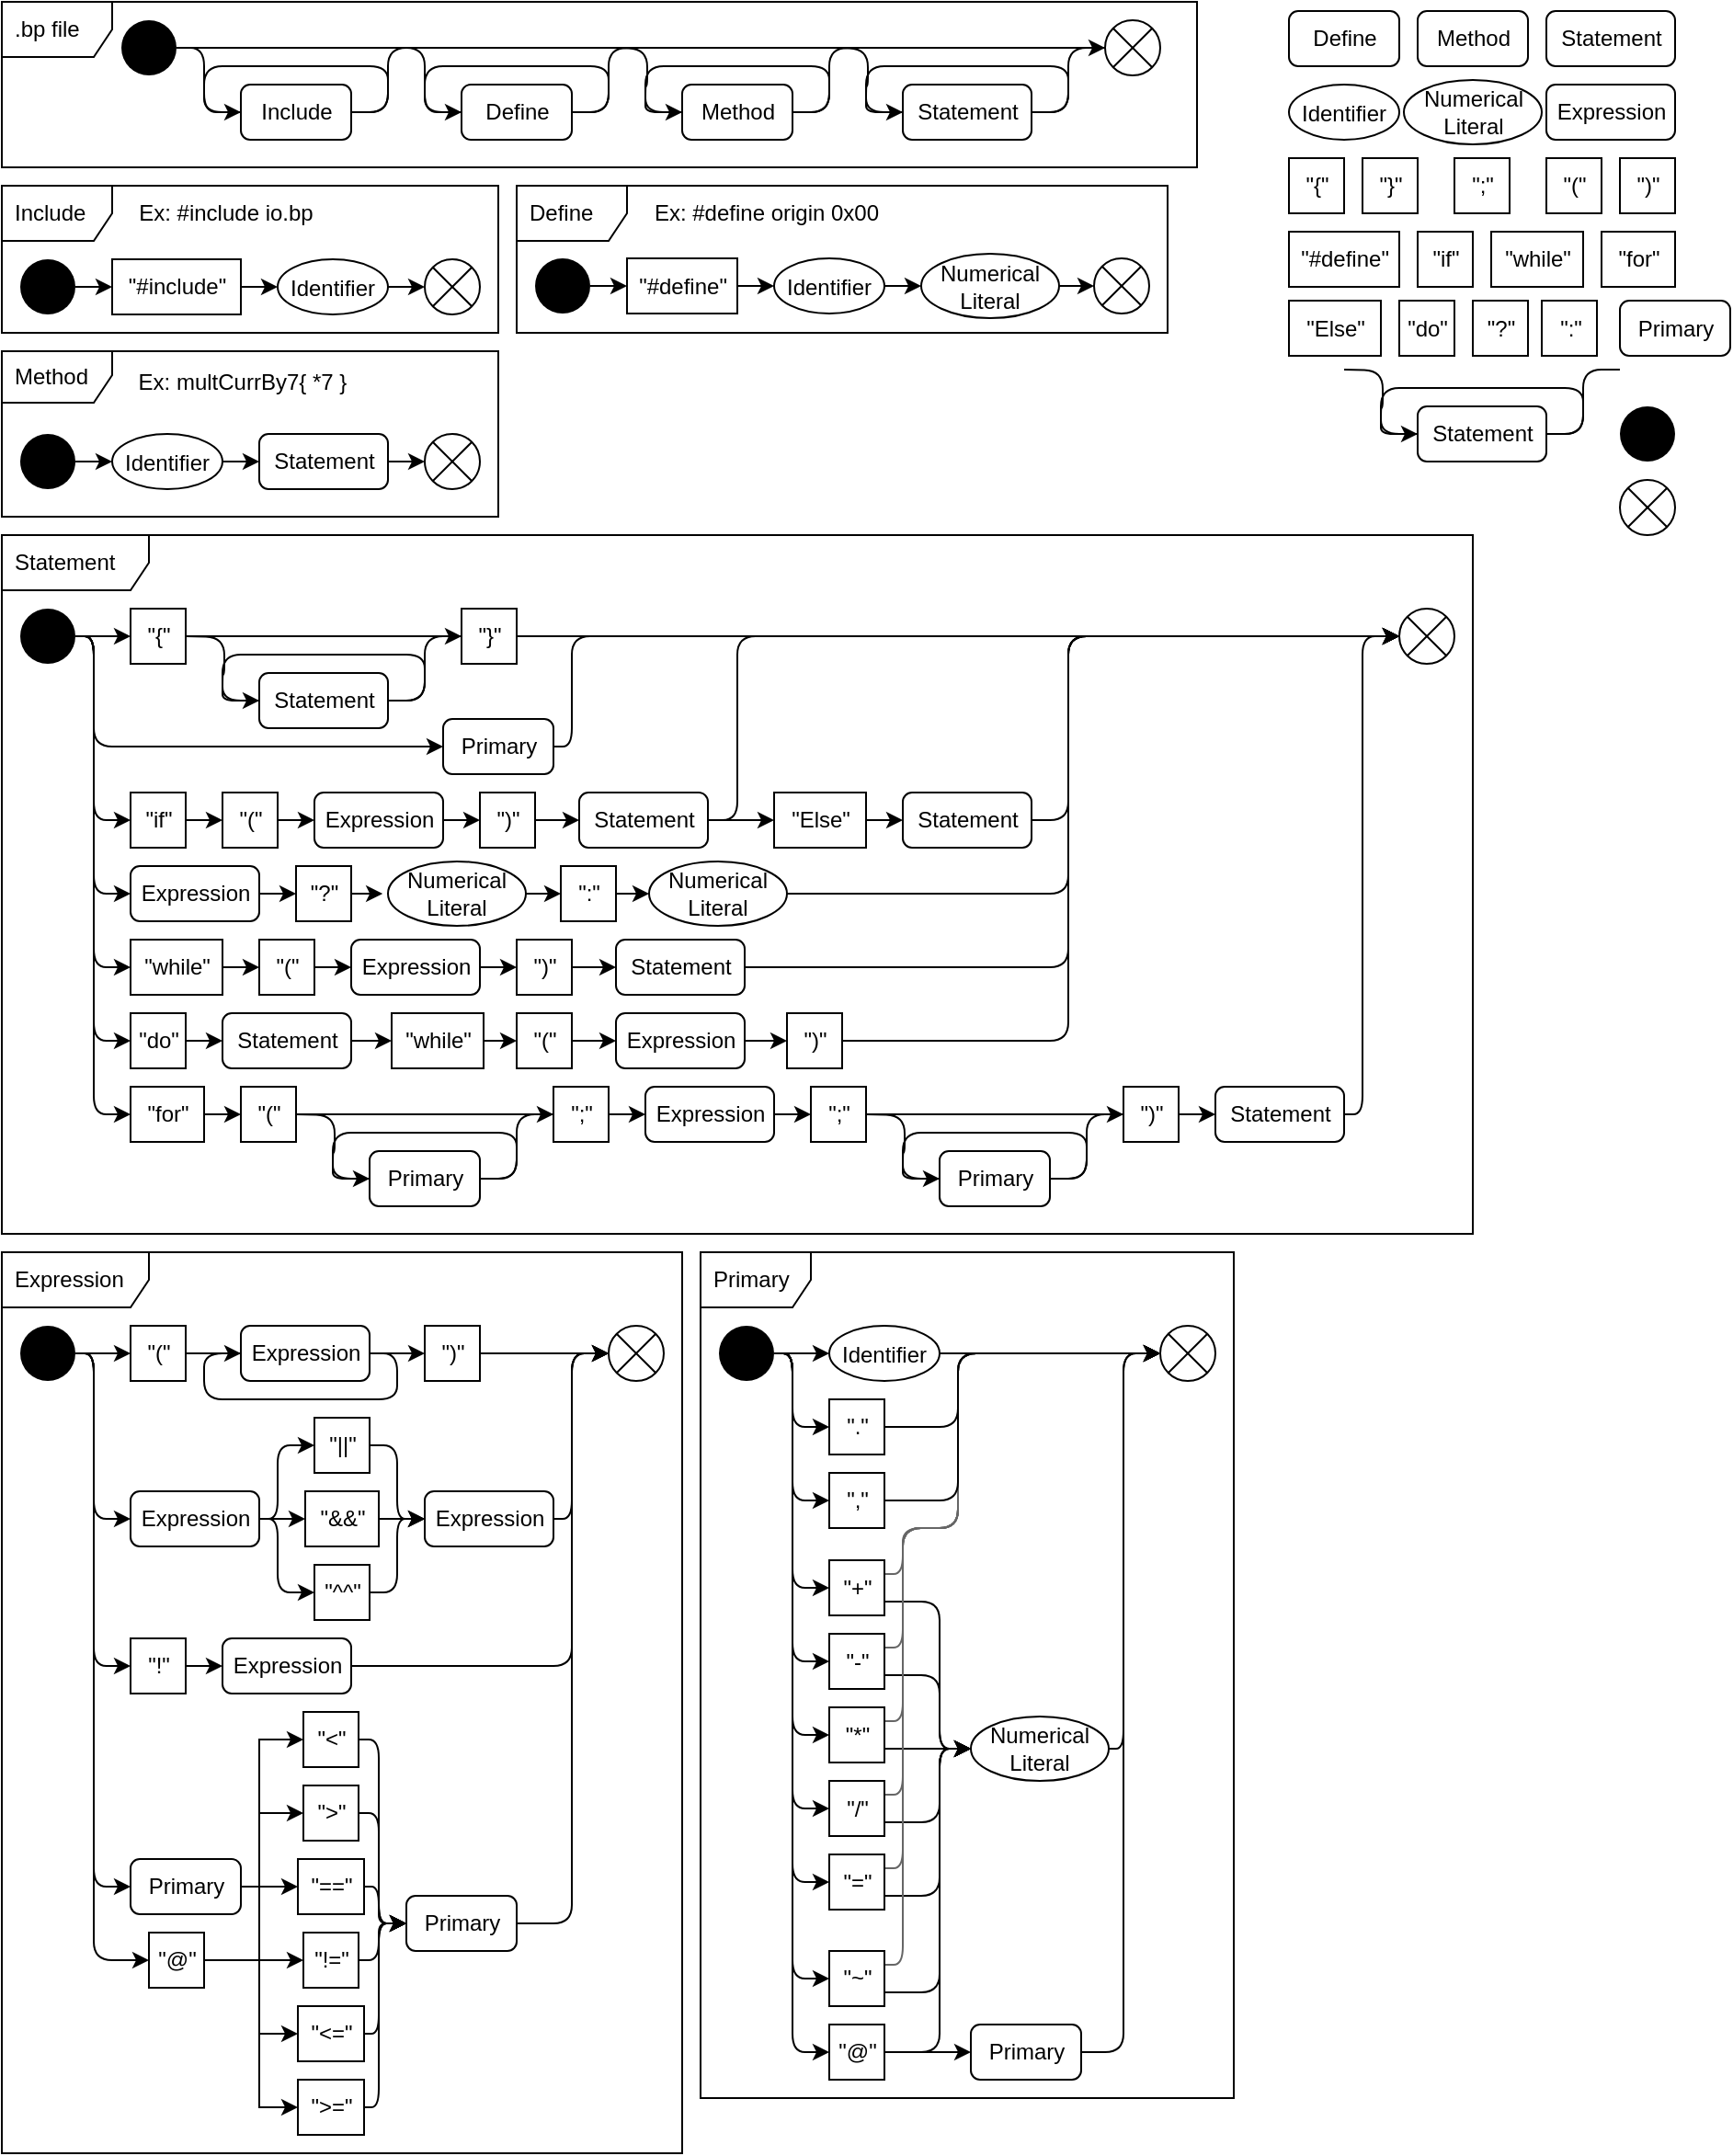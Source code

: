 <mxfile version="18.0.3" type="github">
  <diagram name="Page-1" id="58cdce13-f638-feb5-8d6f-7d28b1aa9fa0">
    <mxGraphModel dx="552" dy="415" grid="1" gridSize="10" guides="1" tooltips="1" connect="1" arrows="1" fold="1" page="1" pageScale="1" pageWidth="1100" pageHeight="850" background="none" math="0" shadow="0">
      <root>
        <mxCell id="0" />
        <mxCell id="1" parent="0" />
        <mxCell id="PzlY1NgHu-uQ2nLMQ3hD-25" value="Expression" style="html=1;align=center;verticalAlign=middle;rounded=1;absoluteArcSize=1;arcSize=10;dashed=0;" parent="1" vertex="1">
          <mxGeometry x="850" y="55" width="70" height="30" as="geometry" />
        </mxCell>
        <mxCell id="PzlY1NgHu-uQ2nLMQ3hD-26" value="&quot;{&quot;" style="text;html=1;align=center;verticalAlign=middle;dashed=0;fillColor=#ffffff;strokeColor=#000000;" parent="1" vertex="1">
          <mxGeometry x="710" y="95" width="30" height="30" as="geometry" />
        </mxCell>
        <mxCell id="PzlY1NgHu-uQ2nLMQ3hD-27" value="Identifier" style="ellipse;" parent="1" vertex="1">
          <mxGeometry x="710" y="55" width="60" height="30" as="geometry" />
        </mxCell>
        <mxCell id="PzlY1NgHu-uQ2nLMQ3hD-30" value="Statement" style="html=1;align=center;verticalAlign=middle;rounded=1;absoluteArcSize=1;arcSize=10;dashed=0;" parent="1" vertex="1">
          <mxGeometry x="850" y="15" width="70" height="30" as="geometry" />
        </mxCell>
        <mxCell id="PzlY1NgHu-uQ2nLMQ3hD-31" value="Define" style="html=1;align=center;verticalAlign=middle;rounded=1;absoluteArcSize=1;arcSize=10;dashed=0;" parent="1" vertex="1">
          <mxGeometry x="710" y="15" width="60" height="30" as="geometry" />
        </mxCell>
        <mxCell id="PzlY1NgHu-uQ2nLMQ3hD-32" value="Method" style="html=1;align=center;verticalAlign=middle;rounded=1;absoluteArcSize=1;arcSize=10;dashed=0;" parent="1" vertex="1">
          <mxGeometry x="780" y="15" width="60" height="30" as="geometry" />
        </mxCell>
        <mxCell id="PzlY1NgHu-uQ2nLMQ3hD-34" value="&quot;}&quot;" style="text;html=1;align=center;verticalAlign=middle;dashed=0;fillColor=#ffffff;strokeColor=#000000;" parent="1" vertex="1">
          <mxGeometry x="750" y="95" width="30" height="30" as="geometry" />
        </mxCell>
        <mxCell id="PzlY1NgHu-uQ2nLMQ3hD-35" value="&quot;(&quot;" style="text;html=1;align=center;verticalAlign=middle;dashed=0;fillColor=#ffffff;strokeColor=#000000;" parent="1" vertex="1">
          <mxGeometry x="850" y="95" width="30" height="30" as="geometry" />
        </mxCell>
        <mxCell id="PzlY1NgHu-uQ2nLMQ3hD-36" value="&quot;)&quot;" style="text;html=1;align=center;verticalAlign=middle;dashed=0;fillColor=#ffffff;strokeColor=#000000;" parent="1" vertex="1">
          <mxGeometry x="890" y="95" width="30" height="30" as="geometry" />
        </mxCell>
        <mxCell id="PzlY1NgHu-uQ2nLMQ3hD-37" value="&quot;;&quot;" style="text;html=1;align=center;verticalAlign=middle;dashed=0;fillColor=#ffffff;strokeColor=#000000;" parent="1" vertex="1">
          <mxGeometry x="800" y="95" width="30" height="30" as="geometry" />
        </mxCell>
        <mxCell id="PzlY1NgHu-uQ2nLMQ3hD-38" value="&quot;if&quot;" style="text;html=1;align=center;verticalAlign=middle;dashed=0;fillColor=#ffffff;strokeColor=#000000;" parent="1" vertex="1">
          <mxGeometry x="780" y="135" width="30" height="30" as="geometry" />
        </mxCell>
        <mxCell id="PzlY1NgHu-uQ2nLMQ3hD-39" value="&quot;while&quot;" style="text;html=1;align=center;verticalAlign=middle;dashed=0;fillColor=#ffffff;strokeColor=#000000;" parent="1" vertex="1">
          <mxGeometry x="820" y="135" width="50" height="30" as="geometry" />
        </mxCell>
        <mxCell id="PzlY1NgHu-uQ2nLMQ3hD-40" value="&quot;for&quot;" style="text;html=1;align=center;verticalAlign=middle;dashed=0;fillColor=#ffffff;strokeColor=#000000;" parent="1" vertex="1">
          <mxGeometry x="880" y="135" width="40" height="30" as="geometry" />
        </mxCell>
        <mxCell id="PzlY1NgHu-uQ2nLMQ3hD-41" value="&quot;#define&quot;" style="text;html=1;align=center;verticalAlign=middle;dashed=0;fillColor=#ffffff;strokeColor=#000000;" parent="1" vertex="1">
          <mxGeometry x="710" y="135" width="60" height="30" as="geometry" />
        </mxCell>
        <mxCell id="PzlY1NgHu-uQ2nLMQ3hD-46" value="Numerical Literal" style="ellipse;whiteSpace=wrap;" parent="1" vertex="1">
          <mxGeometry x="772.5" y="52.5" width="75" height="35" as="geometry" />
        </mxCell>
        <mxCell id="PzlY1NgHu-uQ2nLMQ3hD-92" value="" style="group" parent="1" vertex="1" connectable="0">
          <mxGeometry x="290" y="110" width="354" height="80" as="geometry" />
        </mxCell>
        <mxCell id="PzlY1NgHu-uQ2nLMQ3hD-88" value="Define" style="shape=umlFrame;whiteSpace=wrap;html=1;width=60;height=30;boundedLbl=1;verticalAlign=middle;align=left;spacingLeft=5;" parent="PzlY1NgHu-uQ2nLMQ3hD-92" vertex="1">
          <mxGeometry width="354" height="80" as="geometry" />
        </mxCell>
        <mxCell id="PzlY1NgHu-uQ2nLMQ3hD-89" value="" style="group" parent="PzlY1NgHu-uQ2nLMQ3hD-92" vertex="1" connectable="0">
          <mxGeometry x="10" y="37" width="334" height="35" as="geometry" />
        </mxCell>
        <mxCell id="PzlY1NgHu-uQ2nLMQ3hD-78" value="" style="ellipse;fillColor=#000000;strokeColor=none;" parent="PzlY1NgHu-uQ2nLMQ3hD-89" vertex="1">
          <mxGeometry y="2.5" width="30" height="30" as="geometry" />
        </mxCell>
        <mxCell id="PzlY1NgHu-uQ2nLMQ3hD-79" value="" style="shape=sumEllipse;perimeter=ellipsePerimeter;whiteSpace=wrap;html=1;backgroundOutline=1;" parent="PzlY1NgHu-uQ2nLMQ3hD-89" vertex="1">
          <mxGeometry x="304" y="2.5" width="30" height="30" as="geometry" />
        </mxCell>
        <mxCell id="PzlY1NgHu-uQ2nLMQ3hD-80" value="&quot;#define&quot;" style="text;html=1;align=center;verticalAlign=middle;dashed=0;fillColor=#ffffff;strokeColor=#000000;" parent="PzlY1NgHu-uQ2nLMQ3hD-89" vertex="1">
          <mxGeometry x="50" y="2.5" width="60" height="30" as="geometry" />
        </mxCell>
        <mxCell id="PzlY1NgHu-uQ2nLMQ3hD-83" style="edgeStyle=orthogonalEdgeStyle;rounded=1;orthogonalLoop=1;jettySize=auto;html=1;exitX=1;exitY=0.5;exitDx=0;exitDy=0;entryX=0;entryY=0.5;entryDx=0;entryDy=0;endArrow=classic;endFill=1;" parent="PzlY1NgHu-uQ2nLMQ3hD-89" source="PzlY1NgHu-uQ2nLMQ3hD-78" target="PzlY1NgHu-uQ2nLMQ3hD-80" edge="1">
          <mxGeometry relative="1" as="geometry" />
        </mxCell>
        <mxCell id="PzlY1NgHu-uQ2nLMQ3hD-81" value="Identifier" style="ellipse;" parent="PzlY1NgHu-uQ2nLMQ3hD-89" vertex="1">
          <mxGeometry x="130" y="2.5" width="60" height="30" as="geometry" />
        </mxCell>
        <mxCell id="PzlY1NgHu-uQ2nLMQ3hD-84" style="edgeStyle=orthogonalEdgeStyle;rounded=1;orthogonalLoop=1;jettySize=auto;html=1;exitX=1;exitY=0.5;exitDx=0;exitDy=0;entryX=0;entryY=0.5;entryDx=0;entryDy=0;endArrow=classic;endFill=1;" parent="PzlY1NgHu-uQ2nLMQ3hD-89" source="PzlY1NgHu-uQ2nLMQ3hD-80" target="PzlY1NgHu-uQ2nLMQ3hD-81" edge="1">
          <mxGeometry relative="1" as="geometry" />
        </mxCell>
        <mxCell id="PzlY1NgHu-uQ2nLMQ3hD-87" style="edgeStyle=orthogonalEdgeStyle;rounded=1;orthogonalLoop=1;jettySize=auto;html=1;exitX=1;exitY=0.5;exitDx=0;exitDy=0;entryX=0;entryY=0.5;entryDx=0;entryDy=0;endArrow=classic;endFill=1;" parent="PzlY1NgHu-uQ2nLMQ3hD-89" source="PzlY1NgHu-uQ2nLMQ3hD-82" target="PzlY1NgHu-uQ2nLMQ3hD-79" edge="1">
          <mxGeometry relative="1" as="geometry" />
        </mxCell>
        <mxCell id="PzlY1NgHu-uQ2nLMQ3hD-82" value="Numerical Literal" style="ellipse;whiteSpace=wrap;" parent="PzlY1NgHu-uQ2nLMQ3hD-89" vertex="1">
          <mxGeometry x="210" width="75" height="35" as="geometry" />
        </mxCell>
        <mxCell id="PzlY1NgHu-uQ2nLMQ3hD-85" style="edgeStyle=orthogonalEdgeStyle;rounded=1;orthogonalLoop=1;jettySize=auto;html=1;exitX=1;exitY=0.5;exitDx=0;exitDy=0;entryX=0;entryY=0.5;entryDx=0;entryDy=0;endArrow=classic;endFill=1;" parent="PzlY1NgHu-uQ2nLMQ3hD-89" source="PzlY1NgHu-uQ2nLMQ3hD-81" target="PzlY1NgHu-uQ2nLMQ3hD-82" edge="1">
          <mxGeometry relative="1" as="geometry" />
        </mxCell>
        <mxCell id="PzlY1NgHu-uQ2nLMQ3hD-90" value="Ex: #define origin 0x00" style="text;html=1;strokeColor=none;fillColor=none;align=center;verticalAlign=middle;whiteSpace=wrap;rounded=0;" parent="PzlY1NgHu-uQ2nLMQ3hD-92" vertex="1">
          <mxGeometry x="69" y="5" width="134" height="20" as="geometry" />
        </mxCell>
        <mxCell id="PzlY1NgHu-uQ2nLMQ3hD-102" value="" style="ellipse;fillColor=#000000;strokeColor=none;" parent="1" vertex="1">
          <mxGeometry x="890" y="230" width="30" height="30" as="geometry" />
        </mxCell>
        <mxCell id="PzlY1NgHu-uQ2nLMQ3hD-103" value="" style="shape=sumEllipse;perimeter=ellipsePerimeter;whiteSpace=wrap;html=1;backgroundOutline=1;" parent="1" vertex="1">
          <mxGeometry x="890" y="270" width="30" height="30" as="geometry" />
        </mxCell>
        <mxCell id="PzlY1NgHu-uQ2nLMQ3hD-165" value="" style="group" parent="1" vertex="1" connectable="0">
          <mxGeometry x="740" y="210" width="130" height="50" as="geometry" />
        </mxCell>
        <mxCell id="PzlY1NgHu-uQ2nLMQ3hD-60" style="edgeStyle=orthogonalEdgeStyle;orthogonalLoop=1;jettySize=auto;html=1;exitX=1;exitY=0.5;exitDx=0;exitDy=0;entryX=0;entryY=0.5;entryDx=0;entryDy=0;rounded=1;" parent="PzlY1NgHu-uQ2nLMQ3hD-165" target="PzlY1NgHu-uQ2nLMQ3hD-62" edge="1">
          <mxGeometry relative="1" as="geometry">
            <mxPoint y="1.137e-13" as="sourcePoint" />
          </mxGeometry>
        </mxCell>
        <mxCell id="PzlY1NgHu-uQ2nLMQ3hD-61" style="edgeStyle=orthogonalEdgeStyle;orthogonalLoop=1;jettySize=auto;html=1;exitX=1;exitY=0.5;exitDx=0;exitDy=0;endArrow=none;endFill=0;rounded=1;" parent="PzlY1NgHu-uQ2nLMQ3hD-165" source="PzlY1NgHu-uQ2nLMQ3hD-62" edge="1">
          <mxGeometry relative="1" as="geometry">
            <mxPoint x="150" y="1.137e-13" as="targetPoint" />
            <Array as="points">
              <mxPoint x="130" y="35" />
              <mxPoint x="130" />
            </Array>
          </mxGeometry>
        </mxCell>
        <mxCell id="PzlY1NgHu-uQ2nLMQ3hD-62" value="Statement" style="html=1;align=center;verticalAlign=middle;rounded=1;absoluteArcSize=1;arcSize=10;dashed=0;" parent="PzlY1NgHu-uQ2nLMQ3hD-165" vertex="1">
          <mxGeometry x="40" y="20" width="70" height="30" as="geometry" />
        </mxCell>
        <mxCell id="PzlY1NgHu-uQ2nLMQ3hD-63" style="edgeStyle=orthogonalEdgeStyle;orthogonalLoop=1;jettySize=auto;html=1;exitX=1;exitY=0.5;exitDx=0;exitDy=0;entryX=0;entryY=0.5;entryDx=0;entryDy=0;endArrow=none;endFill=0;rounded=1;" parent="PzlY1NgHu-uQ2nLMQ3hD-165" source="PzlY1NgHu-uQ2nLMQ3hD-62" target="PzlY1NgHu-uQ2nLMQ3hD-62" edge="1">
          <mxGeometry relative="1" as="geometry">
            <Array as="points">
              <mxPoint x="130" y="35" />
              <mxPoint x="130" y="10" />
              <mxPoint x="20" y="10" />
              <mxPoint x="20" y="35" />
            </Array>
          </mxGeometry>
        </mxCell>
        <mxCell id="PzlY1NgHu-uQ2nLMQ3hD-187" value="&quot;Else&quot;" style="text;html=1;align=center;verticalAlign=middle;dashed=0;fillColor=#ffffff;strokeColor=#000000;" parent="1" vertex="1">
          <mxGeometry x="710" y="172.5" width="50" height="30" as="geometry" />
        </mxCell>
        <mxCell id="PzlY1NgHu-uQ2nLMQ3hD-188" value="&quot;do&quot;" style="text;html=1;align=center;verticalAlign=middle;dashed=0;fillColor=#ffffff;strokeColor=#000000;" parent="1" vertex="1">
          <mxGeometry x="770" y="172.5" width="30" height="30" as="geometry" />
        </mxCell>
        <mxCell id="PzlY1NgHu-uQ2nLMQ3hD-189" value="&quot;?&quot;" style="text;html=1;align=center;verticalAlign=middle;dashed=0;fillColor=#ffffff;strokeColor=#000000;" parent="1" vertex="1">
          <mxGeometry x="810" y="172.5" width="30" height="30" as="geometry" />
        </mxCell>
        <mxCell id="PzlY1NgHu-uQ2nLMQ3hD-190" value="&quot;:&quot;" style="text;html=1;align=center;verticalAlign=middle;dashed=0;fillColor=#ffffff;strokeColor=#000000;" parent="1" vertex="1">
          <mxGeometry x="847.5" y="172.5" width="30" height="30" as="geometry" />
        </mxCell>
        <mxCell id="PzlY1NgHu-uQ2nLMQ3hD-219" value="Primary" style="html=1;align=center;verticalAlign=middle;rounded=1;absoluteArcSize=1;arcSize=10;dashed=0;" parent="1" vertex="1">
          <mxGeometry x="890" y="172.5" width="60" height="30" as="geometry" />
        </mxCell>
        <mxCell id="PzlY1NgHu-uQ2nLMQ3hD-225" value="" style="group" parent="1" vertex="1" connectable="0">
          <mxGeometry x="10" y="300" width="800" height="380" as="geometry" />
        </mxCell>
        <mxCell id="PzlY1NgHu-uQ2nLMQ3hD-224" value="Statement" style="shape=umlFrame;whiteSpace=wrap;html=1;width=80;height=30;boundedLbl=1;verticalAlign=middle;align=left;spacingLeft=5;" parent="PzlY1NgHu-uQ2nLMQ3hD-225" vertex="1">
          <mxGeometry width="800" height="380" as="geometry" />
        </mxCell>
        <mxCell id="PzlY1NgHu-uQ2nLMQ3hD-223" value="" style="group" parent="PzlY1NgHu-uQ2nLMQ3hD-225" vertex="1" connectable="0">
          <mxGeometry x="10" y="40" width="780" height="325" as="geometry" />
        </mxCell>
        <mxCell id="PzlY1NgHu-uQ2nLMQ3hD-115" value="" style="ellipse;fillColor=#000000;strokeColor=none;" parent="PzlY1NgHu-uQ2nLMQ3hD-223" vertex="1">
          <mxGeometry width="30" height="30" as="geometry" />
        </mxCell>
        <mxCell id="PzlY1NgHu-uQ2nLMQ3hD-116" value="" style="shape=sumEllipse;perimeter=ellipsePerimeter;whiteSpace=wrap;html=1;backgroundOutline=1;" parent="PzlY1NgHu-uQ2nLMQ3hD-223" vertex="1">
          <mxGeometry x="750" width="30" height="30" as="geometry" />
        </mxCell>
        <mxCell id="PzlY1NgHu-uQ2nLMQ3hD-127" style="edgeStyle=orthogonalEdgeStyle;rounded=1;orthogonalLoop=1;jettySize=auto;html=1;exitX=1;exitY=0.5;exitDx=0;exitDy=0;entryX=0;entryY=0.5;entryDx=0;entryDy=0;endArrow=classic;endFill=1;" parent="PzlY1NgHu-uQ2nLMQ3hD-223" source="PzlY1NgHu-uQ2nLMQ3hD-119" target="PzlY1NgHu-uQ2nLMQ3hD-116" edge="1">
          <mxGeometry relative="1" as="geometry" />
        </mxCell>
        <mxCell id="PzlY1NgHu-uQ2nLMQ3hD-155" style="edgeStyle=orthogonalEdgeStyle;rounded=1;orthogonalLoop=1;jettySize=auto;html=1;exitX=1;exitY=0.5;exitDx=0;exitDy=0;entryX=0;entryY=0.5;entryDx=0;entryDy=0;endArrow=classic;endFill=1;" parent="PzlY1NgHu-uQ2nLMQ3hD-223" source="PzlY1NgHu-uQ2nLMQ3hD-133" target="PzlY1NgHu-uQ2nLMQ3hD-116" edge="1">
          <mxGeometry relative="1" as="geometry">
            <Array as="points">
              <mxPoint x="570" y="195" />
              <mxPoint x="570" y="15" />
            </Array>
          </mxGeometry>
        </mxCell>
        <mxCell id="PzlY1NgHu-uQ2nLMQ3hD-148" style="edgeStyle=orthogonalEdgeStyle;rounded=1;orthogonalLoop=1;jettySize=auto;html=1;exitX=1;exitY=0.5;exitDx=0;exitDy=0;entryX=0;entryY=0.5;entryDx=0;entryDy=0;endArrow=classic;endFill=1;" parent="PzlY1NgHu-uQ2nLMQ3hD-223" source="PzlY1NgHu-uQ2nLMQ3hD-145" target="PzlY1NgHu-uQ2nLMQ3hD-116" edge="1">
          <mxGeometry relative="1" as="geometry">
            <Array as="points">
              <mxPoint x="390" y="115" />
              <mxPoint x="390" y="15" />
            </Array>
          </mxGeometry>
        </mxCell>
        <mxCell id="PzlY1NgHu-uQ2nLMQ3hD-154" style="edgeStyle=orthogonalEdgeStyle;rounded=1;orthogonalLoop=1;jettySize=auto;html=1;exitX=1;exitY=0.5;exitDx=0;exitDy=0;entryX=0;entryY=0.5;entryDx=0;entryDy=0;endArrow=classic;endFill=1;" parent="PzlY1NgHu-uQ2nLMQ3hD-223" source="PzlY1NgHu-uQ2nLMQ3hD-152" target="PzlY1NgHu-uQ2nLMQ3hD-116" edge="1">
          <mxGeometry relative="1" as="geometry">
            <Array as="points">
              <mxPoint x="570" y="115" />
              <mxPoint x="570" y="15" />
            </Array>
          </mxGeometry>
        </mxCell>
        <mxCell id="PzlY1NgHu-uQ2nLMQ3hD-156" value="" style="group" parent="PzlY1NgHu-uQ2nLMQ3hD-223" vertex="1" connectable="0">
          <mxGeometry x="60" width="210" height="65" as="geometry" />
        </mxCell>
        <mxCell id="PzlY1NgHu-uQ2nLMQ3hD-118" value="&quot;{&quot;" style="text;html=1;align=center;verticalAlign=middle;dashed=0;fillColor=#ffffff;strokeColor=#000000;" parent="PzlY1NgHu-uQ2nLMQ3hD-156" vertex="1">
          <mxGeometry width="30" height="30" as="geometry" />
        </mxCell>
        <mxCell id="PzlY1NgHu-uQ2nLMQ3hD-119" value="&quot;}&quot;" style="text;html=1;align=center;verticalAlign=middle;dashed=0;fillColor=#ffffff;strokeColor=#000000;" parent="PzlY1NgHu-uQ2nLMQ3hD-156" vertex="1">
          <mxGeometry x="180" width="30" height="30" as="geometry" />
        </mxCell>
        <mxCell id="PzlY1NgHu-uQ2nLMQ3hD-125" style="edgeStyle=orthogonalEdgeStyle;rounded=1;orthogonalLoop=1;jettySize=auto;html=1;exitX=1;exitY=0.5;exitDx=0;exitDy=0;entryX=0;entryY=0.5;entryDx=0;entryDy=0;endArrow=classic;endFill=1;" parent="PzlY1NgHu-uQ2nLMQ3hD-156" source="PzlY1NgHu-uQ2nLMQ3hD-118" target="PzlY1NgHu-uQ2nLMQ3hD-119" edge="1">
          <mxGeometry relative="1" as="geometry" />
        </mxCell>
        <mxCell id="PzlY1NgHu-uQ2nLMQ3hD-120" value="" style="group" parent="PzlY1NgHu-uQ2nLMQ3hD-156" vertex="1" connectable="0">
          <mxGeometry x="30" y="15" width="130" height="50" as="geometry" />
        </mxCell>
        <mxCell id="PzlY1NgHu-uQ2nLMQ3hD-121" style="edgeStyle=orthogonalEdgeStyle;orthogonalLoop=1;jettySize=auto;html=1;exitX=1;exitY=0.5;exitDx=0;exitDy=0;entryX=0;entryY=0.5;entryDx=0;entryDy=0;rounded=1;" parent="PzlY1NgHu-uQ2nLMQ3hD-120" target="PzlY1NgHu-uQ2nLMQ3hD-123" edge="1">
          <mxGeometry relative="1" as="geometry">
            <mxPoint y="1.137e-13" as="sourcePoint" />
          </mxGeometry>
        </mxCell>
        <mxCell id="PzlY1NgHu-uQ2nLMQ3hD-122" style="edgeStyle=orthogonalEdgeStyle;orthogonalLoop=1;jettySize=auto;html=1;exitX=1;exitY=0.5;exitDx=0;exitDy=0;endArrow=none;endFill=0;rounded=1;" parent="PzlY1NgHu-uQ2nLMQ3hD-120" source="PzlY1NgHu-uQ2nLMQ3hD-123" edge="1">
          <mxGeometry relative="1" as="geometry">
            <mxPoint x="150" y="1.137e-13" as="targetPoint" />
            <Array as="points">
              <mxPoint x="130" y="35" />
              <mxPoint x="130" />
            </Array>
          </mxGeometry>
        </mxCell>
        <mxCell id="PzlY1NgHu-uQ2nLMQ3hD-123" value="Statement" style="html=1;align=center;verticalAlign=middle;rounded=1;absoluteArcSize=1;arcSize=10;dashed=0;" parent="PzlY1NgHu-uQ2nLMQ3hD-120" vertex="1">
          <mxGeometry x="40" y="20" width="70" height="30" as="geometry" />
        </mxCell>
        <mxCell id="PzlY1NgHu-uQ2nLMQ3hD-124" style="edgeStyle=orthogonalEdgeStyle;orthogonalLoop=1;jettySize=auto;html=1;exitX=1;exitY=0.5;exitDx=0;exitDy=0;entryX=0;entryY=0.5;entryDx=0;entryDy=0;endArrow=none;endFill=0;rounded=1;" parent="PzlY1NgHu-uQ2nLMQ3hD-120" source="PzlY1NgHu-uQ2nLMQ3hD-123" target="PzlY1NgHu-uQ2nLMQ3hD-123" edge="1">
          <mxGeometry relative="1" as="geometry">
            <Array as="points">
              <mxPoint x="130" y="35" />
              <mxPoint x="130" y="10" />
              <mxPoint x="20" y="10" />
              <mxPoint x="20" y="35" />
            </Array>
          </mxGeometry>
        </mxCell>
        <mxCell id="PzlY1NgHu-uQ2nLMQ3hD-126" style="edgeStyle=orthogonalEdgeStyle;rounded=1;orthogonalLoop=1;jettySize=auto;html=1;exitX=1;exitY=0.5;exitDx=0;exitDy=0;entryX=0;entryY=0.5;entryDx=0;entryDy=0;endArrow=classic;endFill=1;" parent="PzlY1NgHu-uQ2nLMQ3hD-223" source="PzlY1NgHu-uQ2nLMQ3hD-115" target="PzlY1NgHu-uQ2nLMQ3hD-118" edge="1">
          <mxGeometry relative="1" as="geometry" />
        </mxCell>
        <mxCell id="PzlY1NgHu-uQ2nLMQ3hD-157" value="" style="group" parent="PzlY1NgHu-uQ2nLMQ3hD-223" vertex="1" connectable="0">
          <mxGeometry x="60" y="100" width="490" height="30" as="geometry" />
        </mxCell>
        <mxCell id="PzlY1NgHu-uQ2nLMQ3hD-131" value="&quot;if&quot;" style="text;html=1;align=center;verticalAlign=middle;dashed=0;fillColor=#ffffff;strokeColor=#000000;" parent="PzlY1NgHu-uQ2nLMQ3hD-157" vertex="1">
          <mxGeometry width="30" height="30" as="geometry" />
        </mxCell>
        <mxCell id="PzlY1NgHu-uQ2nLMQ3hD-140" value="Expression" style="html=1;align=center;verticalAlign=middle;rounded=1;absoluteArcSize=1;arcSize=10;dashed=0;" parent="PzlY1NgHu-uQ2nLMQ3hD-157" vertex="1">
          <mxGeometry x="100" width="70" height="30" as="geometry" />
        </mxCell>
        <mxCell id="PzlY1NgHu-uQ2nLMQ3hD-141" style="edgeStyle=orthogonalEdgeStyle;rounded=1;orthogonalLoop=1;jettySize=auto;html=1;exitX=1;exitY=0.5;exitDx=0;exitDy=0;entryX=0;entryY=0.5;entryDx=0;entryDy=0;endArrow=classic;endFill=1;" parent="PzlY1NgHu-uQ2nLMQ3hD-157" source="PzlY1NgHu-uQ2nLMQ3hD-142" target="PzlY1NgHu-uQ2nLMQ3hD-140" edge="1">
          <mxGeometry relative="1" as="geometry" />
        </mxCell>
        <mxCell id="PzlY1NgHu-uQ2nLMQ3hD-142" value="&quot;(&quot;" style="text;html=1;align=center;verticalAlign=middle;dashed=0;fillColor=#ffffff;strokeColor=#000000;" parent="PzlY1NgHu-uQ2nLMQ3hD-157" vertex="1">
          <mxGeometry x="50" width="30" height="30" as="geometry" />
        </mxCell>
        <mxCell id="PzlY1NgHu-uQ2nLMQ3hD-146" style="edgeStyle=orthogonalEdgeStyle;rounded=1;orthogonalLoop=1;jettySize=auto;html=1;exitX=1;exitY=0.5;exitDx=0;exitDy=0;entryX=0;entryY=0.5;entryDx=0;entryDy=0;endArrow=classic;endFill=1;" parent="PzlY1NgHu-uQ2nLMQ3hD-157" source="PzlY1NgHu-uQ2nLMQ3hD-131" target="PzlY1NgHu-uQ2nLMQ3hD-142" edge="1">
          <mxGeometry relative="1" as="geometry" />
        </mxCell>
        <mxCell id="PzlY1NgHu-uQ2nLMQ3hD-144" value="&quot;)&quot;" style="text;html=1;align=center;verticalAlign=middle;dashed=0;fillColor=#ffffff;strokeColor=#000000;" parent="PzlY1NgHu-uQ2nLMQ3hD-157" vertex="1">
          <mxGeometry x="190" width="30" height="30" as="geometry" />
        </mxCell>
        <mxCell id="PzlY1NgHu-uQ2nLMQ3hD-139" style="edgeStyle=orthogonalEdgeStyle;rounded=1;orthogonalLoop=1;jettySize=auto;html=1;exitX=1;exitY=0.5;exitDx=0;exitDy=0;entryX=0;entryY=0.5;entryDx=0;entryDy=0;endArrow=classic;endFill=1;" parent="PzlY1NgHu-uQ2nLMQ3hD-157" source="PzlY1NgHu-uQ2nLMQ3hD-140" target="PzlY1NgHu-uQ2nLMQ3hD-144" edge="1">
          <mxGeometry relative="1" as="geometry" />
        </mxCell>
        <mxCell id="PzlY1NgHu-uQ2nLMQ3hD-145" value="Statement" style="html=1;align=center;verticalAlign=middle;rounded=1;absoluteArcSize=1;arcSize=10;dashed=0;" parent="PzlY1NgHu-uQ2nLMQ3hD-157" vertex="1">
          <mxGeometry x="244" width="70" height="30" as="geometry" />
        </mxCell>
        <mxCell id="PzlY1NgHu-uQ2nLMQ3hD-143" style="edgeStyle=orthogonalEdgeStyle;rounded=1;orthogonalLoop=1;jettySize=auto;html=1;exitX=1;exitY=0.5;exitDx=0;exitDy=0;entryX=0;entryY=0.5;entryDx=0;entryDy=0;endArrow=classic;endFill=1;" parent="PzlY1NgHu-uQ2nLMQ3hD-157" source="PzlY1NgHu-uQ2nLMQ3hD-144" target="PzlY1NgHu-uQ2nLMQ3hD-145" edge="1">
          <mxGeometry relative="1" as="geometry" />
        </mxCell>
        <mxCell id="PzlY1NgHu-uQ2nLMQ3hD-147" value="&quot;Else&quot;" style="text;html=1;align=center;verticalAlign=middle;dashed=0;fillColor=#ffffff;strokeColor=#000000;" parent="PzlY1NgHu-uQ2nLMQ3hD-157" vertex="1">
          <mxGeometry x="350" width="50" height="30" as="geometry" />
        </mxCell>
        <mxCell id="PzlY1NgHu-uQ2nLMQ3hD-149" style="edgeStyle=orthogonalEdgeStyle;rounded=1;orthogonalLoop=1;jettySize=auto;html=1;exitX=1;exitY=0.5;exitDx=0;exitDy=0;entryX=0;entryY=0.5;entryDx=0;entryDy=0;endArrow=classic;endFill=1;" parent="PzlY1NgHu-uQ2nLMQ3hD-157" source="PzlY1NgHu-uQ2nLMQ3hD-145" target="PzlY1NgHu-uQ2nLMQ3hD-147" edge="1">
          <mxGeometry relative="1" as="geometry" />
        </mxCell>
        <mxCell id="PzlY1NgHu-uQ2nLMQ3hD-152" value="Statement" style="html=1;align=center;verticalAlign=middle;rounded=1;absoluteArcSize=1;arcSize=10;dashed=0;" parent="PzlY1NgHu-uQ2nLMQ3hD-157" vertex="1">
          <mxGeometry x="420" width="70" height="30" as="geometry" />
        </mxCell>
        <mxCell id="PzlY1NgHu-uQ2nLMQ3hD-153" style="edgeStyle=orthogonalEdgeStyle;rounded=1;orthogonalLoop=1;jettySize=auto;html=1;exitX=1;exitY=0.5;exitDx=0;exitDy=0;entryX=0;entryY=0.5;entryDx=0;entryDy=0;endArrow=classic;endFill=1;" parent="PzlY1NgHu-uQ2nLMQ3hD-157" source="PzlY1NgHu-uQ2nLMQ3hD-147" target="PzlY1NgHu-uQ2nLMQ3hD-152" edge="1">
          <mxGeometry relative="1" as="geometry" />
        </mxCell>
        <mxCell id="PzlY1NgHu-uQ2nLMQ3hD-150" style="edgeStyle=orthogonalEdgeStyle;rounded=1;orthogonalLoop=1;jettySize=auto;html=1;exitX=1;exitY=0.5;exitDx=0;exitDy=0;entryX=0;entryY=0.5;entryDx=0;entryDy=0;endArrow=classic;endFill=1;" parent="PzlY1NgHu-uQ2nLMQ3hD-223" source="PzlY1NgHu-uQ2nLMQ3hD-115" target="PzlY1NgHu-uQ2nLMQ3hD-131" edge="1">
          <mxGeometry relative="1" as="geometry">
            <Array as="points">
              <mxPoint x="40" y="15" />
              <mxPoint x="40" y="115" />
            </Array>
          </mxGeometry>
        </mxCell>
        <mxCell id="PzlY1NgHu-uQ2nLMQ3hD-158" value="" style="group" parent="PzlY1NgHu-uQ2nLMQ3hD-223" vertex="1" connectable="0">
          <mxGeometry x="60" y="180" width="334" height="30" as="geometry" />
        </mxCell>
        <mxCell id="PzlY1NgHu-uQ2nLMQ3hD-128" value="Expression" style="html=1;align=center;verticalAlign=middle;rounded=1;absoluteArcSize=1;arcSize=10;dashed=0;" parent="PzlY1NgHu-uQ2nLMQ3hD-158" vertex="1">
          <mxGeometry x="120" width="70" height="30" as="geometry" />
        </mxCell>
        <mxCell id="PzlY1NgHu-uQ2nLMQ3hD-136" style="edgeStyle=orthogonalEdgeStyle;rounded=1;orthogonalLoop=1;jettySize=auto;html=1;exitX=1;exitY=0.5;exitDx=0;exitDy=0;entryX=0;entryY=0.5;entryDx=0;entryDy=0;endArrow=classic;endFill=1;" parent="PzlY1NgHu-uQ2nLMQ3hD-158" source="PzlY1NgHu-uQ2nLMQ3hD-129" target="PzlY1NgHu-uQ2nLMQ3hD-128" edge="1">
          <mxGeometry relative="1" as="geometry" />
        </mxCell>
        <mxCell id="PzlY1NgHu-uQ2nLMQ3hD-129" value="&quot;(&quot;" style="text;html=1;align=center;verticalAlign=middle;dashed=0;fillColor=#ffffff;strokeColor=#000000;" parent="PzlY1NgHu-uQ2nLMQ3hD-158" vertex="1">
          <mxGeometry x="70" width="30" height="30" as="geometry" />
        </mxCell>
        <mxCell id="PzlY1NgHu-uQ2nLMQ3hD-130" value="&quot;)&quot;" style="text;html=1;align=center;verticalAlign=middle;dashed=0;fillColor=#ffffff;strokeColor=#000000;" parent="PzlY1NgHu-uQ2nLMQ3hD-158" vertex="1">
          <mxGeometry x="210" width="30" height="30" as="geometry" />
        </mxCell>
        <mxCell id="PzlY1NgHu-uQ2nLMQ3hD-137" style="edgeStyle=orthogonalEdgeStyle;rounded=1;orthogonalLoop=1;jettySize=auto;html=1;exitX=1;exitY=0.5;exitDx=0;exitDy=0;entryX=0;entryY=0.5;entryDx=0;entryDy=0;endArrow=classic;endFill=1;" parent="PzlY1NgHu-uQ2nLMQ3hD-158" source="PzlY1NgHu-uQ2nLMQ3hD-128" target="PzlY1NgHu-uQ2nLMQ3hD-130" edge="1">
          <mxGeometry relative="1" as="geometry" />
        </mxCell>
        <mxCell id="PzlY1NgHu-uQ2nLMQ3hD-135" style="edgeStyle=orthogonalEdgeStyle;rounded=1;orthogonalLoop=1;jettySize=auto;html=1;exitX=1;exitY=0.5;exitDx=0;exitDy=0;endArrow=classic;endFill=1;entryX=0;entryY=0.5;entryDx=0;entryDy=0;" parent="PzlY1NgHu-uQ2nLMQ3hD-158" source="PzlY1NgHu-uQ2nLMQ3hD-132" target="PzlY1NgHu-uQ2nLMQ3hD-129" edge="1">
          <mxGeometry relative="1" as="geometry">
            <mxPoint x="70" y="30" as="targetPoint" />
            <Array as="points">
              <mxPoint x="60" y="15" />
              <mxPoint x="60" y="15" />
            </Array>
          </mxGeometry>
        </mxCell>
        <mxCell id="PzlY1NgHu-uQ2nLMQ3hD-132" value="&quot;while&quot;" style="text;html=1;align=center;verticalAlign=middle;dashed=0;fillColor=#ffffff;strokeColor=#000000;" parent="PzlY1NgHu-uQ2nLMQ3hD-158" vertex="1">
          <mxGeometry width="50" height="30" as="geometry" />
        </mxCell>
        <mxCell id="PzlY1NgHu-uQ2nLMQ3hD-133" value="Statement" style="html=1;align=center;verticalAlign=middle;rounded=1;absoluteArcSize=1;arcSize=10;dashed=0;" parent="PzlY1NgHu-uQ2nLMQ3hD-158" vertex="1">
          <mxGeometry x="264" width="70" height="30" as="geometry" />
        </mxCell>
        <mxCell id="PzlY1NgHu-uQ2nLMQ3hD-138" style="edgeStyle=orthogonalEdgeStyle;rounded=1;orthogonalLoop=1;jettySize=auto;html=1;exitX=1;exitY=0.5;exitDx=0;exitDy=0;entryX=0;entryY=0.5;entryDx=0;entryDy=0;endArrow=classic;endFill=1;" parent="PzlY1NgHu-uQ2nLMQ3hD-158" source="PzlY1NgHu-uQ2nLMQ3hD-130" target="PzlY1NgHu-uQ2nLMQ3hD-133" edge="1">
          <mxGeometry relative="1" as="geometry" />
        </mxCell>
        <mxCell id="PzlY1NgHu-uQ2nLMQ3hD-183" style="edgeStyle=orthogonalEdgeStyle;rounded=1;orthogonalLoop=1;jettySize=auto;html=1;exitX=1;exitY=0.5;exitDx=0;exitDy=0;entryX=0;entryY=0.5;entryDx=0;entryDy=0;endArrow=classic;endFill=1;" parent="PzlY1NgHu-uQ2nLMQ3hD-223" source="PzlY1NgHu-uQ2nLMQ3hD-115" target="PzlY1NgHu-uQ2nLMQ3hD-132" edge="1">
          <mxGeometry relative="1" as="geometry">
            <Array as="points">
              <mxPoint x="40" y="15" />
              <mxPoint x="40" y="195" />
            </Array>
          </mxGeometry>
        </mxCell>
        <mxCell id="PzlY1NgHu-uQ2nLMQ3hD-184" style="edgeStyle=orthogonalEdgeStyle;rounded=1;orthogonalLoop=1;jettySize=auto;html=1;exitX=1;exitY=0.5;exitDx=0;exitDy=0;entryX=0;entryY=0.5;entryDx=0;entryDy=0;endArrow=classic;endFill=1;" parent="PzlY1NgHu-uQ2nLMQ3hD-223" source="PzlY1NgHu-uQ2nLMQ3hD-160" target="PzlY1NgHu-uQ2nLMQ3hD-116" edge="1">
          <mxGeometry relative="1" as="geometry">
            <Array as="points">
              <mxPoint x="730" y="275" />
              <mxPoint x="730" y="15" />
            </Array>
          </mxGeometry>
        </mxCell>
        <mxCell id="PzlY1NgHu-uQ2nLMQ3hD-186" value="" style="group" parent="PzlY1NgHu-uQ2nLMQ3hD-223" vertex="1" connectable="0">
          <mxGeometry x="60" y="260" width="680" height="65" as="geometry" />
        </mxCell>
        <mxCell id="PzlY1NgHu-uQ2nLMQ3hD-159" value="Expression" style="html=1;align=center;verticalAlign=middle;rounded=1;absoluteArcSize=1;arcSize=10;dashed=0;" parent="PzlY1NgHu-uQ2nLMQ3hD-186" vertex="1">
          <mxGeometry x="280" width="70" height="30" as="geometry" />
        </mxCell>
        <mxCell id="PzlY1NgHu-uQ2nLMQ3hD-160" value="Statement" style="html=1;align=center;verticalAlign=middle;rounded=1;absoluteArcSize=1;arcSize=10;dashed=0;" parent="PzlY1NgHu-uQ2nLMQ3hD-186" vertex="1">
          <mxGeometry x="590" width="70" height="30" as="geometry" />
        </mxCell>
        <mxCell id="PzlY1NgHu-uQ2nLMQ3hD-161" value="&quot;(&quot;" style="text;html=1;align=center;verticalAlign=middle;dashed=0;fillColor=#ffffff;strokeColor=#000000;" parent="PzlY1NgHu-uQ2nLMQ3hD-186" vertex="1">
          <mxGeometry x="60" width="30" height="30" as="geometry" />
        </mxCell>
        <mxCell id="PzlY1NgHu-uQ2nLMQ3hD-182" style="edgeStyle=orthogonalEdgeStyle;rounded=1;orthogonalLoop=1;jettySize=auto;html=1;exitX=1;exitY=0.5;exitDx=0;exitDy=0;entryX=0;entryY=0.5;entryDx=0;entryDy=0;endArrow=classic;endFill=1;" parent="PzlY1NgHu-uQ2nLMQ3hD-186" source="PzlY1NgHu-uQ2nLMQ3hD-162" target="PzlY1NgHu-uQ2nLMQ3hD-160" edge="1">
          <mxGeometry relative="1" as="geometry" />
        </mxCell>
        <mxCell id="PzlY1NgHu-uQ2nLMQ3hD-162" value="&quot;)&quot;" style="text;html=1;align=center;verticalAlign=middle;dashed=0;fillColor=#ffffff;strokeColor=#000000;" parent="PzlY1NgHu-uQ2nLMQ3hD-186" vertex="1">
          <mxGeometry x="540" width="30" height="30" as="geometry" />
        </mxCell>
        <mxCell id="PzlY1NgHu-uQ2nLMQ3hD-179" style="edgeStyle=orthogonalEdgeStyle;rounded=1;orthogonalLoop=1;jettySize=auto;html=1;exitX=1;exitY=0.5;exitDx=0;exitDy=0;entryX=0;entryY=0.5;entryDx=0;entryDy=0;endArrow=classic;endFill=1;" parent="PzlY1NgHu-uQ2nLMQ3hD-186" source="PzlY1NgHu-uQ2nLMQ3hD-163" target="PzlY1NgHu-uQ2nLMQ3hD-159" edge="1">
          <mxGeometry relative="1" as="geometry" />
        </mxCell>
        <mxCell id="PzlY1NgHu-uQ2nLMQ3hD-163" value="&quot;;&quot;" style="text;html=1;align=center;verticalAlign=middle;dashed=0;fillColor=#ffffff;strokeColor=#000000;" parent="PzlY1NgHu-uQ2nLMQ3hD-186" vertex="1">
          <mxGeometry x="230" width="30" height="30" as="geometry" />
        </mxCell>
        <mxCell id="PzlY1NgHu-uQ2nLMQ3hD-178" style="edgeStyle=orthogonalEdgeStyle;rounded=1;orthogonalLoop=1;jettySize=auto;html=1;exitX=1;exitY=0.5;exitDx=0;exitDy=0;entryX=0;entryY=0.5;entryDx=0;entryDy=0;endArrow=classic;endFill=1;" parent="PzlY1NgHu-uQ2nLMQ3hD-186" source="PzlY1NgHu-uQ2nLMQ3hD-161" target="PzlY1NgHu-uQ2nLMQ3hD-163" edge="1">
          <mxGeometry relative="1" as="geometry" />
        </mxCell>
        <mxCell id="PzlY1NgHu-uQ2nLMQ3hD-177" style="edgeStyle=orthogonalEdgeStyle;rounded=1;orthogonalLoop=1;jettySize=auto;html=1;exitX=1;exitY=0.5;exitDx=0;exitDy=0;entryX=0;entryY=0.5;entryDx=0;entryDy=0;endArrow=classic;endFill=1;" parent="PzlY1NgHu-uQ2nLMQ3hD-186" source="PzlY1NgHu-uQ2nLMQ3hD-164" target="PzlY1NgHu-uQ2nLMQ3hD-161" edge="1">
          <mxGeometry relative="1" as="geometry" />
        </mxCell>
        <mxCell id="PzlY1NgHu-uQ2nLMQ3hD-164" value="&quot;for&quot;" style="text;html=1;align=center;verticalAlign=middle;dashed=0;fillColor=#ffffff;strokeColor=#000000;" parent="PzlY1NgHu-uQ2nLMQ3hD-186" vertex="1">
          <mxGeometry width="40" height="30" as="geometry" />
        </mxCell>
        <mxCell id="PzlY1NgHu-uQ2nLMQ3hD-166" value="" style="group" parent="PzlY1NgHu-uQ2nLMQ3hD-186" vertex="1" connectable="0">
          <mxGeometry x="90" y="15" width="130" height="50" as="geometry" />
        </mxCell>
        <mxCell id="PzlY1NgHu-uQ2nLMQ3hD-167" style="edgeStyle=orthogonalEdgeStyle;orthogonalLoop=1;jettySize=auto;html=1;exitX=1;exitY=0.5;exitDx=0;exitDy=0;entryX=0;entryY=0.5;entryDx=0;entryDy=0;rounded=1;" parent="PzlY1NgHu-uQ2nLMQ3hD-166" target="PzlY1NgHu-uQ2nLMQ3hD-169" edge="1">
          <mxGeometry relative="1" as="geometry">
            <mxPoint y="1.137e-13" as="sourcePoint" />
          </mxGeometry>
        </mxCell>
        <mxCell id="PzlY1NgHu-uQ2nLMQ3hD-168" style="edgeStyle=orthogonalEdgeStyle;orthogonalLoop=1;jettySize=auto;html=1;exitX=1;exitY=0.5;exitDx=0;exitDy=0;endArrow=none;endFill=0;rounded=1;" parent="PzlY1NgHu-uQ2nLMQ3hD-166" source="PzlY1NgHu-uQ2nLMQ3hD-169" edge="1">
          <mxGeometry relative="1" as="geometry">
            <mxPoint x="140" as="targetPoint" />
            <Array as="points">
              <mxPoint x="120" y="35" />
              <mxPoint x="120" />
            </Array>
          </mxGeometry>
        </mxCell>
        <mxCell id="PzlY1NgHu-uQ2nLMQ3hD-169" value="Primary" style="html=1;align=center;verticalAlign=middle;rounded=1;absoluteArcSize=1;arcSize=10;dashed=0;" parent="PzlY1NgHu-uQ2nLMQ3hD-166" vertex="1">
          <mxGeometry x="40" y="20" width="60" height="30" as="geometry" />
        </mxCell>
        <mxCell id="PzlY1NgHu-uQ2nLMQ3hD-170" style="edgeStyle=orthogonalEdgeStyle;orthogonalLoop=1;jettySize=auto;html=1;exitX=1;exitY=0.5;exitDx=0;exitDy=0;entryX=0;entryY=0.5;entryDx=0;entryDy=0;endArrow=none;endFill=0;rounded=1;" parent="PzlY1NgHu-uQ2nLMQ3hD-166" source="PzlY1NgHu-uQ2nLMQ3hD-169" target="PzlY1NgHu-uQ2nLMQ3hD-169" edge="1">
          <mxGeometry relative="1" as="geometry">
            <Array as="points">
              <mxPoint x="120" y="35" />
              <mxPoint x="120" y="10" />
              <mxPoint x="20" y="10" />
              <mxPoint x="20" y="35" />
            </Array>
          </mxGeometry>
        </mxCell>
        <mxCell id="PzlY1NgHu-uQ2nLMQ3hD-181" style="edgeStyle=orthogonalEdgeStyle;rounded=1;orthogonalLoop=1;jettySize=auto;html=1;exitX=1;exitY=0.5;exitDx=0;exitDy=0;entryX=0;entryY=0.5;entryDx=0;entryDy=0;endArrow=classic;endFill=1;" parent="PzlY1NgHu-uQ2nLMQ3hD-186" source="PzlY1NgHu-uQ2nLMQ3hD-171" target="PzlY1NgHu-uQ2nLMQ3hD-162" edge="1">
          <mxGeometry relative="1" as="geometry" />
        </mxCell>
        <mxCell id="PzlY1NgHu-uQ2nLMQ3hD-171" value="&quot;;&quot;" style="text;html=1;align=center;verticalAlign=middle;dashed=0;fillColor=#ffffff;strokeColor=#000000;" parent="PzlY1NgHu-uQ2nLMQ3hD-186" vertex="1">
          <mxGeometry x="370" width="30" height="30" as="geometry" />
        </mxCell>
        <mxCell id="PzlY1NgHu-uQ2nLMQ3hD-180" style="edgeStyle=orthogonalEdgeStyle;rounded=1;orthogonalLoop=1;jettySize=auto;html=1;exitX=1;exitY=0.5;exitDx=0;exitDy=0;entryX=0;entryY=0.5;entryDx=0;entryDy=0;endArrow=classic;endFill=1;" parent="PzlY1NgHu-uQ2nLMQ3hD-186" source="PzlY1NgHu-uQ2nLMQ3hD-159" target="PzlY1NgHu-uQ2nLMQ3hD-171" edge="1">
          <mxGeometry relative="1" as="geometry" />
        </mxCell>
        <mxCell id="PzlY1NgHu-uQ2nLMQ3hD-172" value="" style="group" parent="PzlY1NgHu-uQ2nLMQ3hD-186" vertex="1" connectable="0">
          <mxGeometry x="400" y="15" width="130" height="50" as="geometry" />
        </mxCell>
        <mxCell id="PzlY1NgHu-uQ2nLMQ3hD-173" style="edgeStyle=orthogonalEdgeStyle;orthogonalLoop=1;jettySize=auto;html=1;exitX=1;exitY=0.5;exitDx=0;exitDy=0;entryX=0;entryY=0.5;entryDx=0;entryDy=0;rounded=1;" parent="PzlY1NgHu-uQ2nLMQ3hD-172" target="PzlY1NgHu-uQ2nLMQ3hD-175" edge="1">
          <mxGeometry relative="1" as="geometry">
            <mxPoint y="1.137e-13" as="sourcePoint" />
          </mxGeometry>
        </mxCell>
        <mxCell id="PzlY1NgHu-uQ2nLMQ3hD-175" value="Primary" style="html=1;align=center;verticalAlign=middle;rounded=1;absoluteArcSize=1;arcSize=10;dashed=0;" parent="PzlY1NgHu-uQ2nLMQ3hD-172" vertex="1">
          <mxGeometry x="40" y="20" width="60" height="30" as="geometry" />
        </mxCell>
        <mxCell id="PzlY1NgHu-uQ2nLMQ3hD-176" style="edgeStyle=orthogonalEdgeStyle;orthogonalLoop=1;jettySize=auto;html=1;exitX=1;exitY=0.5;exitDx=0;exitDy=0;entryX=0;entryY=0.5;entryDx=0;entryDy=0;endArrow=none;endFill=0;rounded=1;" parent="PzlY1NgHu-uQ2nLMQ3hD-172" source="PzlY1NgHu-uQ2nLMQ3hD-175" target="PzlY1NgHu-uQ2nLMQ3hD-175" edge="1">
          <mxGeometry relative="1" as="geometry">
            <Array as="points">
              <mxPoint x="120" y="35" />
              <mxPoint x="120" y="10" />
              <mxPoint x="20" y="10" />
              <mxPoint x="20" y="35" />
            </Array>
          </mxGeometry>
        </mxCell>
        <mxCell id="PzlY1NgHu-uQ2nLMQ3hD-174" style="edgeStyle=orthogonalEdgeStyle;orthogonalLoop=1;jettySize=auto;html=1;exitX=1;exitY=0.5;exitDx=0;exitDy=0;endArrow=none;endFill=0;rounded=1;entryX=0;entryY=0.5;entryDx=0;entryDy=0;" parent="PzlY1NgHu-uQ2nLMQ3hD-186" source="PzlY1NgHu-uQ2nLMQ3hD-175" target="PzlY1NgHu-uQ2nLMQ3hD-162" edge="1">
          <mxGeometry relative="1" as="geometry">
            <mxPoint x="550" y="15.0" as="targetPoint" />
            <Array as="points">
              <mxPoint x="520" y="50" />
              <mxPoint x="520" y="15" />
            </Array>
          </mxGeometry>
        </mxCell>
        <mxCell id="PzlY1NgHu-uQ2nLMQ3hD-185" style="edgeStyle=orthogonalEdgeStyle;rounded=1;orthogonalLoop=1;jettySize=auto;html=1;exitX=1;exitY=0.5;exitDx=0;exitDy=0;entryX=0;entryY=0.5;entryDx=0;entryDy=0;endArrow=classic;endFill=1;" parent="PzlY1NgHu-uQ2nLMQ3hD-223" source="PzlY1NgHu-uQ2nLMQ3hD-115" target="PzlY1NgHu-uQ2nLMQ3hD-164" edge="1">
          <mxGeometry relative="1" as="geometry">
            <Array as="points">
              <mxPoint x="40" y="15" />
              <mxPoint x="40" y="275" />
            </Array>
          </mxGeometry>
        </mxCell>
        <mxCell id="PzlY1NgHu-uQ2nLMQ3hD-204" style="edgeStyle=orthogonalEdgeStyle;rounded=1;orthogonalLoop=1;jettySize=auto;html=1;exitX=1;exitY=0.5;exitDx=0;exitDy=0;entryX=0;entryY=0.5;entryDx=0;entryDy=0;endArrow=classic;endFill=1;" parent="PzlY1NgHu-uQ2nLMQ3hD-223" source="PzlY1NgHu-uQ2nLMQ3hD-196" target="PzlY1NgHu-uQ2nLMQ3hD-116" edge="1">
          <mxGeometry relative="1" as="geometry">
            <Array as="points">
              <mxPoint x="570" y="235" />
              <mxPoint x="570" y="15" />
            </Array>
          </mxGeometry>
        </mxCell>
        <mxCell id="PzlY1NgHu-uQ2nLMQ3hD-206" value="" style="group" parent="PzlY1NgHu-uQ2nLMQ3hD-223" vertex="1" connectable="0">
          <mxGeometry x="60" y="220" width="387" height="30" as="geometry" />
        </mxCell>
        <mxCell id="PzlY1NgHu-uQ2nLMQ3hD-191" value="Expression" style="html=1;align=center;verticalAlign=middle;rounded=1;absoluteArcSize=1;arcSize=10;dashed=0;" parent="PzlY1NgHu-uQ2nLMQ3hD-206" vertex="1">
          <mxGeometry x="264" width="70" height="30" as="geometry" />
        </mxCell>
        <mxCell id="PzlY1NgHu-uQ2nLMQ3hD-193" value="Statement" style="html=1;align=center;verticalAlign=middle;rounded=1;absoluteArcSize=1;arcSize=10;dashed=0;" parent="PzlY1NgHu-uQ2nLMQ3hD-206" vertex="1">
          <mxGeometry x="50" width="70" height="30" as="geometry" />
        </mxCell>
        <mxCell id="PzlY1NgHu-uQ2nLMQ3hD-202" style="edgeStyle=orthogonalEdgeStyle;rounded=1;orthogonalLoop=1;jettySize=auto;html=1;exitX=1;exitY=0.5;exitDx=0;exitDy=0;entryX=0;entryY=0.5;entryDx=0;entryDy=0;endArrow=classic;endFill=1;" parent="PzlY1NgHu-uQ2nLMQ3hD-206" source="PzlY1NgHu-uQ2nLMQ3hD-195" target="PzlY1NgHu-uQ2nLMQ3hD-191" edge="1">
          <mxGeometry relative="1" as="geometry" />
        </mxCell>
        <mxCell id="PzlY1NgHu-uQ2nLMQ3hD-195" value="&quot;(&quot;" style="text;html=1;align=center;verticalAlign=middle;dashed=0;fillColor=#ffffff;strokeColor=#000000;" parent="PzlY1NgHu-uQ2nLMQ3hD-206" vertex="1">
          <mxGeometry x="210" width="30" height="30" as="geometry" />
        </mxCell>
        <mxCell id="PzlY1NgHu-uQ2nLMQ3hD-196" value="&quot;)&quot;" style="text;html=1;align=center;verticalAlign=middle;dashed=0;fillColor=#ffffff;strokeColor=#000000;" parent="PzlY1NgHu-uQ2nLMQ3hD-206" vertex="1">
          <mxGeometry x="357" width="30" height="30" as="geometry" />
        </mxCell>
        <mxCell id="PzlY1NgHu-uQ2nLMQ3hD-203" style="edgeStyle=orthogonalEdgeStyle;rounded=1;orthogonalLoop=1;jettySize=auto;html=1;exitX=1;exitY=0.5;exitDx=0;exitDy=0;entryX=0;entryY=0.5;entryDx=0;entryDy=0;endArrow=classic;endFill=1;" parent="PzlY1NgHu-uQ2nLMQ3hD-206" source="PzlY1NgHu-uQ2nLMQ3hD-191" target="PzlY1NgHu-uQ2nLMQ3hD-196" edge="1">
          <mxGeometry relative="1" as="geometry" />
        </mxCell>
        <mxCell id="PzlY1NgHu-uQ2nLMQ3hD-201" style="edgeStyle=orthogonalEdgeStyle;rounded=1;orthogonalLoop=1;jettySize=auto;html=1;exitX=1;exitY=0.5;exitDx=0;exitDy=0;entryX=0;entryY=0.5;entryDx=0;entryDy=0;endArrow=classic;endFill=1;" parent="PzlY1NgHu-uQ2nLMQ3hD-206" source="PzlY1NgHu-uQ2nLMQ3hD-197" target="PzlY1NgHu-uQ2nLMQ3hD-195" edge="1">
          <mxGeometry relative="1" as="geometry" />
        </mxCell>
        <mxCell id="PzlY1NgHu-uQ2nLMQ3hD-197" value="&quot;while&quot;" style="text;html=1;align=center;verticalAlign=middle;dashed=0;fillColor=#ffffff;strokeColor=#000000;" parent="PzlY1NgHu-uQ2nLMQ3hD-206" vertex="1">
          <mxGeometry x="142" width="50" height="30" as="geometry" />
        </mxCell>
        <mxCell id="PzlY1NgHu-uQ2nLMQ3hD-200" style="edgeStyle=orthogonalEdgeStyle;rounded=1;orthogonalLoop=1;jettySize=auto;html=1;exitX=1;exitY=0.5;exitDx=0;exitDy=0;entryX=0;entryY=0.5;entryDx=0;entryDy=0;endArrow=classic;endFill=1;" parent="PzlY1NgHu-uQ2nLMQ3hD-206" source="PzlY1NgHu-uQ2nLMQ3hD-193" target="PzlY1NgHu-uQ2nLMQ3hD-197" edge="1">
          <mxGeometry relative="1" as="geometry" />
        </mxCell>
        <mxCell id="PzlY1NgHu-uQ2nLMQ3hD-199" style="edgeStyle=orthogonalEdgeStyle;rounded=1;orthogonalLoop=1;jettySize=auto;html=1;exitX=1;exitY=0.5;exitDx=0;exitDy=0;entryX=0;entryY=0.5;entryDx=0;entryDy=0;endArrow=classic;endFill=1;" parent="PzlY1NgHu-uQ2nLMQ3hD-206" source="PzlY1NgHu-uQ2nLMQ3hD-198" target="PzlY1NgHu-uQ2nLMQ3hD-193" edge="1">
          <mxGeometry relative="1" as="geometry" />
        </mxCell>
        <mxCell id="PzlY1NgHu-uQ2nLMQ3hD-198" value="&quot;do&quot;" style="text;html=1;align=center;verticalAlign=middle;dashed=0;fillColor=#ffffff;strokeColor=#000000;" parent="PzlY1NgHu-uQ2nLMQ3hD-206" vertex="1">
          <mxGeometry width="30" height="30" as="geometry" />
        </mxCell>
        <mxCell id="PzlY1NgHu-uQ2nLMQ3hD-205" style="edgeStyle=orthogonalEdgeStyle;rounded=1;orthogonalLoop=1;jettySize=auto;html=1;exitX=1;exitY=0.5;exitDx=0;exitDy=0;entryX=0;entryY=0.5;entryDx=0;entryDy=0;endArrow=classic;endFill=1;" parent="PzlY1NgHu-uQ2nLMQ3hD-223" source="PzlY1NgHu-uQ2nLMQ3hD-115" target="PzlY1NgHu-uQ2nLMQ3hD-198" edge="1">
          <mxGeometry relative="1" as="geometry">
            <Array as="points">
              <mxPoint x="40" y="15" />
              <mxPoint x="40" y="235" />
            </Array>
          </mxGeometry>
        </mxCell>
        <mxCell id="PzlY1NgHu-uQ2nLMQ3hD-216" style="edgeStyle=orthogonalEdgeStyle;rounded=1;orthogonalLoop=1;jettySize=auto;html=1;exitX=1;exitY=0.5;exitDx=0;exitDy=0;entryX=0;entryY=0.5;entryDx=0;entryDy=0;endArrow=classic;endFill=1;" parent="PzlY1NgHu-uQ2nLMQ3hD-223" source="PzlY1NgHu-uQ2nLMQ3hD-211" target="PzlY1NgHu-uQ2nLMQ3hD-116" edge="1">
          <mxGeometry relative="1" as="geometry">
            <Array as="points">
              <mxPoint x="570" y="155" />
              <mxPoint x="570" y="15" />
            </Array>
          </mxGeometry>
        </mxCell>
        <mxCell id="PzlY1NgHu-uQ2nLMQ3hD-217" value="" style="group" parent="PzlY1NgHu-uQ2nLMQ3hD-223" vertex="1" connectable="0">
          <mxGeometry x="60" y="137.5" width="357" height="35" as="geometry" />
        </mxCell>
        <mxCell id="PzlY1NgHu-uQ2nLMQ3hD-207" value="Expression" style="html=1;align=center;verticalAlign=middle;rounded=1;absoluteArcSize=1;arcSize=10;dashed=0;" parent="PzlY1NgHu-uQ2nLMQ3hD-217" vertex="1">
          <mxGeometry y="2.5" width="70" height="30" as="geometry" />
        </mxCell>
        <mxCell id="PzlY1NgHu-uQ2nLMQ3hD-208" value="Numerical Literal" style="ellipse;whiteSpace=wrap;" parent="PzlY1NgHu-uQ2nLMQ3hD-217" vertex="1">
          <mxGeometry x="140" width="75" height="35" as="geometry" />
        </mxCell>
        <mxCell id="PzlY1NgHu-uQ2nLMQ3hD-213" style="edgeStyle=orthogonalEdgeStyle;rounded=1;orthogonalLoop=1;jettySize=auto;html=1;exitX=1;exitY=0.5;exitDx=0;exitDy=0;entryX=-0.039;entryY=0.5;entryDx=0;entryDy=0;entryPerimeter=0;endArrow=classic;endFill=1;" parent="PzlY1NgHu-uQ2nLMQ3hD-217" source="PzlY1NgHu-uQ2nLMQ3hD-209" target="PzlY1NgHu-uQ2nLMQ3hD-208" edge="1">
          <mxGeometry relative="1" as="geometry" />
        </mxCell>
        <mxCell id="PzlY1NgHu-uQ2nLMQ3hD-209" value="&quot;?&quot;" style="text;html=1;align=center;verticalAlign=middle;dashed=0;fillColor=#ffffff;strokeColor=#000000;" parent="PzlY1NgHu-uQ2nLMQ3hD-217" vertex="1">
          <mxGeometry x="90" y="2.5" width="30" height="30" as="geometry" />
        </mxCell>
        <mxCell id="PzlY1NgHu-uQ2nLMQ3hD-212" style="edgeStyle=orthogonalEdgeStyle;rounded=1;orthogonalLoop=1;jettySize=auto;html=1;exitX=1;exitY=0.5;exitDx=0;exitDy=0;entryX=0;entryY=0.5;entryDx=0;entryDy=0;endArrow=classic;endFill=1;" parent="PzlY1NgHu-uQ2nLMQ3hD-217" source="PzlY1NgHu-uQ2nLMQ3hD-207" target="PzlY1NgHu-uQ2nLMQ3hD-209" edge="1">
          <mxGeometry relative="1" as="geometry" />
        </mxCell>
        <mxCell id="PzlY1NgHu-uQ2nLMQ3hD-210" value="&quot;:&quot;" style="text;html=1;align=center;verticalAlign=middle;dashed=0;fillColor=#ffffff;strokeColor=#000000;" parent="PzlY1NgHu-uQ2nLMQ3hD-217" vertex="1">
          <mxGeometry x="234" y="2.5" width="30" height="30" as="geometry" />
        </mxCell>
        <mxCell id="PzlY1NgHu-uQ2nLMQ3hD-214" style="edgeStyle=orthogonalEdgeStyle;rounded=1;orthogonalLoop=1;jettySize=auto;html=1;exitX=1;exitY=0.5;exitDx=0;exitDy=0;entryX=0;entryY=0.5;entryDx=0;entryDy=0;endArrow=classic;endFill=1;" parent="PzlY1NgHu-uQ2nLMQ3hD-217" source="PzlY1NgHu-uQ2nLMQ3hD-208" target="PzlY1NgHu-uQ2nLMQ3hD-210" edge="1">
          <mxGeometry relative="1" as="geometry" />
        </mxCell>
        <mxCell id="PzlY1NgHu-uQ2nLMQ3hD-211" value="Numerical Literal" style="ellipse;whiteSpace=wrap;" parent="PzlY1NgHu-uQ2nLMQ3hD-217" vertex="1">
          <mxGeometry x="282" width="75" height="35" as="geometry" />
        </mxCell>
        <mxCell id="PzlY1NgHu-uQ2nLMQ3hD-215" style="edgeStyle=orthogonalEdgeStyle;rounded=1;orthogonalLoop=1;jettySize=auto;html=1;exitX=1;exitY=0.5;exitDx=0;exitDy=0;entryX=0;entryY=0.5;entryDx=0;entryDy=0;endArrow=classic;endFill=1;" parent="PzlY1NgHu-uQ2nLMQ3hD-217" source="PzlY1NgHu-uQ2nLMQ3hD-210" target="PzlY1NgHu-uQ2nLMQ3hD-211" edge="1">
          <mxGeometry relative="1" as="geometry" />
        </mxCell>
        <mxCell id="PzlY1NgHu-uQ2nLMQ3hD-218" style="edgeStyle=orthogonalEdgeStyle;rounded=1;orthogonalLoop=1;jettySize=auto;html=1;exitX=1;exitY=0.5;exitDx=0;exitDy=0;entryX=0;entryY=0.5;entryDx=0;entryDy=0;endArrow=classic;endFill=1;" parent="PzlY1NgHu-uQ2nLMQ3hD-223" source="PzlY1NgHu-uQ2nLMQ3hD-115" target="PzlY1NgHu-uQ2nLMQ3hD-207" edge="1">
          <mxGeometry relative="1" as="geometry">
            <Array as="points">
              <mxPoint x="40" y="15" />
              <mxPoint x="40" y="155" />
            </Array>
          </mxGeometry>
        </mxCell>
        <mxCell id="PzlY1NgHu-uQ2nLMQ3hD-222" style="edgeStyle=orthogonalEdgeStyle;rounded=1;orthogonalLoop=1;jettySize=auto;html=1;exitX=1;exitY=0.5;exitDx=0;exitDy=0;entryX=0;entryY=0.5;entryDx=0;entryDy=0;endArrow=classic;endFill=1;" parent="PzlY1NgHu-uQ2nLMQ3hD-223" source="PzlY1NgHu-uQ2nLMQ3hD-220" target="PzlY1NgHu-uQ2nLMQ3hD-116" edge="1">
          <mxGeometry relative="1" as="geometry">
            <Array as="points">
              <mxPoint x="300" y="75" />
              <mxPoint x="300" y="15" />
            </Array>
          </mxGeometry>
        </mxCell>
        <mxCell id="PzlY1NgHu-uQ2nLMQ3hD-220" value="Primary" style="html=1;align=center;verticalAlign=middle;rounded=1;absoluteArcSize=1;arcSize=10;dashed=0;" parent="PzlY1NgHu-uQ2nLMQ3hD-223" vertex="1">
          <mxGeometry x="230" y="60" width="60" height="30" as="geometry" />
        </mxCell>
        <mxCell id="PzlY1NgHu-uQ2nLMQ3hD-221" style="edgeStyle=orthogonalEdgeStyle;rounded=1;orthogonalLoop=1;jettySize=auto;html=1;exitX=1;exitY=0.5;exitDx=0;exitDy=0;entryX=0;entryY=0.5;entryDx=0;entryDy=0;endArrow=classic;endFill=1;" parent="PzlY1NgHu-uQ2nLMQ3hD-223" source="PzlY1NgHu-uQ2nLMQ3hD-115" target="PzlY1NgHu-uQ2nLMQ3hD-220" edge="1">
          <mxGeometry relative="1" as="geometry">
            <Array as="points">
              <mxPoint x="40" y="15" />
              <mxPoint x="40" y="75" />
            </Array>
          </mxGeometry>
        </mxCell>
        <mxCell id="619673pN2npM3stwNII7-126" value="" style="group" parent="1" vertex="1" connectable="0">
          <mxGeometry x="10" y="690" width="370" height="490" as="geometry" />
        </mxCell>
        <mxCell id="619673pN2npM3stwNII7-61" value="Expression" style="shape=umlFrame;whiteSpace=wrap;html=1;width=80;height=30;boundedLbl=1;verticalAlign=middle;align=left;spacingLeft=5;" parent="619673pN2npM3stwNII7-126" vertex="1">
          <mxGeometry width="370" height="490" as="geometry" />
        </mxCell>
        <mxCell id="619673pN2npM3stwNII7-124" value="" style="group" parent="619673pN2npM3stwNII7-126" vertex="1" connectable="0">
          <mxGeometry x="10" y="40" width="350" height="440" as="geometry" />
        </mxCell>
        <mxCell id="619673pN2npM3stwNII7-1" value="" style="ellipse;fillColor=#000000;strokeColor=none;" parent="619673pN2npM3stwNII7-124" vertex="1">
          <mxGeometry width="30" height="30" as="geometry" />
        </mxCell>
        <mxCell id="619673pN2npM3stwNII7-2" value="" style="shape=sumEllipse;perimeter=ellipsePerimeter;whiteSpace=wrap;html=1;backgroundOutline=1;" parent="619673pN2npM3stwNII7-124" vertex="1">
          <mxGeometry x="320" width="30" height="30" as="geometry" />
        </mxCell>
        <mxCell id="619673pN2npM3stwNII7-3" value="&quot;(&quot;" style="text;html=1;align=center;verticalAlign=middle;dashed=0;fillColor=#ffffff;strokeColor=#000000;" parent="619673pN2npM3stwNII7-124" vertex="1">
          <mxGeometry x="60" width="30" height="30" as="geometry" />
        </mxCell>
        <mxCell id="619673pN2npM3stwNII7-10" style="edgeStyle=orthogonalEdgeStyle;rounded=0;orthogonalLoop=1;jettySize=auto;html=1;exitX=1;exitY=0.5;exitDx=0;exitDy=0;entryX=0;entryY=0.5;entryDx=0;entryDy=0;endArrow=classic;endFill=1;" parent="619673pN2npM3stwNII7-124" source="619673pN2npM3stwNII7-1" target="619673pN2npM3stwNII7-3" edge="1">
          <mxGeometry relative="1" as="geometry" />
        </mxCell>
        <mxCell id="619673pN2npM3stwNII7-11" style="edgeStyle=orthogonalEdgeStyle;rounded=0;orthogonalLoop=1;jettySize=auto;html=1;exitX=1;exitY=0.5;exitDx=0;exitDy=0;entryX=0;entryY=0.5;entryDx=0;entryDy=0;endArrow=classic;endFill=1;" parent="619673pN2npM3stwNII7-124" source="619673pN2npM3stwNII7-4" target="619673pN2npM3stwNII7-2" edge="1">
          <mxGeometry relative="1" as="geometry" />
        </mxCell>
        <mxCell id="619673pN2npM3stwNII7-4" value="&quot;)&quot;" style="text;html=1;align=center;verticalAlign=middle;dashed=0;fillColor=#ffffff;strokeColor=#000000;" parent="619673pN2npM3stwNII7-124" vertex="1">
          <mxGeometry x="220" width="30" height="30" as="geometry" />
        </mxCell>
        <mxCell id="619673pN2npM3stwNII7-6" style="edgeStyle=orthogonalEdgeStyle;orthogonalLoop=1;jettySize=auto;html=1;exitX=1;exitY=0.5;exitDx=0;exitDy=0;entryX=0;entryY=0.5;entryDx=0;entryDy=0;rounded=1;" parent="619673pN2npM3stwNII7-124" source="619673pN2npM3stwNII7-3" target="619673pN2npM3stwNII7-8" edge="1">
          <mxGeometry relative="1" as="geometry">
            <mxPoint x="80" y="20.0" as="sourcePoint" />
          </mxGeometry>
        </mxCell>
        <mxCell id="619673pN2npM3stwNII7-7" style="edgeStyle=orthogonalEdgeStyle;orthogonalLoop=1;jettySize=auto;html=1;exitX=1;exitY=0.5;exitDx=0;exitDy=0;endArrow=classic;endFill=1;rounded=1;entryX=0;entryY=0.5;entryDx=0;entryDy=0;" parent="619673pN2npM3stwNII7-124" source="619673pN2npM3stwNII7-8" target="619673pN2npM3stwNII7-4" edge="1">
          <mxGeometry relative="1" as="geometry">
            <mxPoint x="230" y="20.0" as="targetPoint" />
            <Array as="points">
              <mxPoint x="200" y="15" />
              <mxPoint x="200" y="15" />
            </Array>
          </mxGeometry>
        </mxCell>
        <mxCell id="619673pN2npM3stwNII7-8" value="Expression" style="html=1;align=center;verticalAlign=middle;rounded=1;absoluteArcSize=1;arcSize=10;dashed=0;" parent="619673pN2npM3stwNII7-124" vertex="1">
          <mxGeometry x="120" width="70" height="30" as="geometry" />
        </mxCell>
        <mxCell id="619673pN2npM3stwNII7-9" style="edgeStyle=orthogonalEdgeStyle;orthogonalLoop=1;jettySize=auto;html=1;exitX=1;exitY=0.5;exitDx=0;exitDy=0;entryX=0;entryY=0.5;entryDx=0;entryDy=0;endArrow=none;endFill=0;rounded=1;" parent="619673pN2npM3stwNII7-124" source="619673pN2npM3stwNII7-8" target="619673pN2npM3stwNII7-8" edge="1">
          <mxGeometry relative="1" as="geometry">
            <Array as="points">
              <mxPoint x="205" y="15" />
              <mxPoint x="205" y="40" />
              <mxPoint x="100" y="40" />
              <mxPoint x="100" y="15" />
            </Array>
          </mxGeometry>
        </mxCell>
        <mxCell id="619673pN2npM3stwNII7-12" value="&quot;||&quot;" style="text;html=1;align=center;verticalAlign=middle;dashed=0;fillColor=#ffffff;strokeColor=#000000;" parent="619673pN2npM3stwNII7-124" vertex="1">
          <mxGeometry x="160" y="50" width="30" height="30" as="geometry" />
        </mxCell>
        <mxCell id="619673pN2npM3stwNII7-17" style="edgeStyle=orthogonalEdgeStyle;rounded=1;orthogonalLoop=1;jettySize=auto;html=1;exitX=1;exitY=0.5;exitDx=0;exitDy=0;entryX=0;entryY=0.5;entryDx=0;entryDy=0;endArrow=classic;endFill=1;" parent="619673pN2npM3stwNII7-124" source="619673pN2npM3stwNII7-13" target="619673pN2npM3stwNII7-12" edge="1">
          <mxGeometry relative="1" as="geometry">
            <Array as="points">
              <mxPoint x="140" y="105" />
              <mxPoint x="140" y="65" />
            </Array>
          </mxGeometry>
        </mxCell>
        <mxCell id="619673pN2npM3stwNII7-13" value="Expression" style="html=1;align=center;verticalAlign=middle;rounded=1;absoluteArcSize=1;arcSize=10;dashed=0;" parent="619673pN2npM3stwNII7-124" vertex="1">
          <mxGeometry x="60" y="90" width="70" height="30" as="geometry" />
        </mxCell>
        <mxCell id="619673pN2npM3stwNII7-23" style="edgeStyle=orthogonalEdgeStyle;rounded=1;orthogonalLoop=1;jettySize=auto;html=1;exitX=1;exitY=0.5;exitDx=0;exitDy=0;entryX=0;entryY=0.5;entryDx=0;entryDy=0;endArrow=classic;endFill=1;" parent="619673pN2npM3stwNII7-124" source="619673pN2npM3stwNII7-1" target="619673pN2npM3stwNII7-13" edge="1">
          <mxGeometry relative="1" as="geometry">
            <Array as="points">
              <mxPoint x="40" y="15" />
              <mxPoint x="40" y="105" />
            </Array>
          </mxGeometry>
        </mxCell>
        <mxCell id="619673pN2npM3stwNII7-14" value="&quot;&amp;amp;&amp;amp;&quot;" style="text;html=1;align=center;verticalAlign=middle;dashed=0;fillColor=#ffffff;strokeColor=#000000;" parent="619673pN2npM3stwNII7-124" vertex="1">
          <mxGeometry x="155" y="90" width="40" height="30" as="geometry" />
        </mxCell>
        <mxCell id="619673pN2npM3stwNII7-16" style="edgeStyle=orthogonalEdgeStyle;rounded=0;orthogonalLoop=1;jettySize=auto;html=1;exitX=1;exitY=0.5;exitDx=0;exitDy=0;entryX=0;entryY=0.5;entryDx=0;entryDy=0;endArrow=classic;endFill=1;" parent="619673pN2npM3stwNII7-124" source="619673pN2npM3stwNII7-13" target="619673pN2npM3stwNII7-14" edge="1">
          <mxGeometry relative="1" as="geometry" />
        </mxCell>
        <mxCell id="619673pN2npM3stwNII7-15" value="&quot;^^&quot;" style="text;html=1;align=center;verticalAlign=middle;dashed=0;fillColor=#ffffff;strokeColor=#000000;" parent="619673pN2npM3stwNII7-124" vertex="1">
          <mxGeometry x="160" y="130" width="30" height="30" as="geometry" />
        </mxCell>
        <mxCell id="619673pN2npM3stwNII7-18" style="edgeStyle=orthogonalEdgeStyle;rounded=1;orthogonalLoop=1;jettySize=auto;html=1;exitX=1;exitY=0.5;exitDx=0;exitDy=0;entryX=0;entryY=0.5;entryDx=0;entryDy=0;endArrow=classic;endFill=1;" parent="619673pN2npM3stwNII7-124" source="619673pN2npM3stwNII7-13" target="619673pN2npM3stwNII7-15" edge="1">
          <mxGeometry relative="1" as="geometry">
            <Array as="points">
              <mxPoint x="140" y="105" />
              <mxPoint x="140" y="145" />
            </Array>
          </mxGeometry>
        </mxCell>
        <mxCell id="619673pN2npM3stwNII7-27" style="edgeStyle=orthogonalEdgeStyle;rounded=1;orthogonalLoop=1;jettySize=auto;html=1;exitX=1;exitY=0.5;exitDx=0;exitDy=0;entryX=0;entryY=0.5;entryDx=0;entryDy=0;endArrow=classic;endFill=1;" parent="619673pN2npM3stwNII7-124" source="619673pN2npM3stwNII7-19" target="619673pN2npM3stwNII7-2" edge="1">
          <mxGeometry relative="1" as="geometry">
            <Array as="points">
              <mxPoint x="300" y="105" />
              <mxPoint x="300" y="15" />
            </Array>
          </mxGeometry>
        </mxCell>
        <mxCell id="619673pN2npM3stwNII7-19" value="Expression" style="html=1;align=center;verticalAlign=middle;rounded=1;absoluteArcSize=1;arcSize=10;dashed=0;" parent="619673pN2npM3stwNII7-124" vertex="1">
          <mxGeometry x="220" y="90" width="70" height="30" as="geometry" />
        </mxCell>
        <mxCell id="619673pN2npM3stwNII7-21" style="edgeStyle=orthogonalEdgeStyle;rounded=1;orthogonalLoop=1;jettySize=auto;html=1;exitX=1;exitY=0.5;exitDx=0;exitDy=0;endArrow=classic;endFill=1;entryX=0;entryY=0.5;entryDx=0;entryDy=0;" parent="619673pN2npM3stwNII7-124" source="619673pN2npM3stwNII7-12" target="619673pN2npM3stwNII7-19" edge="1">
          <mxGeometry relative="1" as="geometry">
            <mxPoint x="225" y="105" as="targetPoint" />
            <mxPoint x="195" y="65" as="sourcePoint" />
            <Array as="points">
              <mxPoint x="205" y="65" />
              <mxPoint x="205" y="105" />
            </Array>
          </mxGeometry>
        </mxCell>
        <mxCell id="619673pN2npM3stwNII7-20" style="edgeStyle=orthogonalEdgeStyle;rounded=1;orthogonalLoop=1;jettySize=auto;html=1;exitX=1;exitY=0.5;exitDx=0;exitDy=0;entryX=0;entryY=0.5;entryDx=0;entryDy=0;endArrow=classic;endFill=1;" parent="619673pN2npM3stwNII7-124" source="619673pN2npM3stwNII7-14" target="619673pN2npM3stwNII7-19" edge="1">
          <mxGeometry relative="1" as="geometry" />
        </mxCell>
        <mxCell id="619673pN2npM3stwNII7-22" style="edgeStyle=orthogonalEdgeStyle;rounded=1;orthogonalLoop=1;jettySize=auto;html=1;exitX=1;exitY=0.5;exitDx=0;exitDy=0;entryX=0;entryY=0.5;entryDx=0;entryDy=0;endArrow=classic;endFill=1;" parent="619673pN2npM3stwNII7-124" source="619673pN2npM3stwNII7-15" target="619673pN2npM3stwNII7-19" edge="1">
          <mxGeometry relative="1" as="geometry">
            <mxPoint x="195" y="145" as="sourcePoint" />
            <mxPoint x="225" y="105" as="targetPoint" />
            <Array as="points">
              <mxPoint x="205" y="145" />
              <mxPoint x="205" y="105" />
            </Array>
          </mxGeometry>
        </mxCell>
        <mxCell id="619673pN2npM3stwNII7-24" value="&quot;!&quot;" style="text;html=1;align=center;verticalAlign=middle;dashed=0;fillColor=#ffffff;strokeColor=#000000;" parent="619673pN2npM3stwNII7-124" vertex="1">
          <mxGeometry x="60" y="170" width="30" height="30" as="geometry" />
        </mxCell>
        <mxCell id="619673pN2npM3stwNII7-29" style="edgeStyle=orthogonalEdgeStyle;rounded=1;orthogonalLoop=1;jettySize=auto;html=1;exitX=1;exitY=0.5;exitDx=0;exitDy=0;entryX=0;entryY=0.5;entryDx=0;entryDy=0;endArrow=classic;endFill=1;" parent="619673pN2npM3stwNII7-124" source="619673pN2npM3stwNII7-1" target="619673pN2npM3stwNII7-24" edge="1">
          <mxGeometry relative="1" as="geometry">
            <Array as="points">
              <mxPoint x="40" y="15" />
              <mxPoint x="40" y="185" />
            </Array>
          </mxGeometry>
        </mxCell>
        <mxCell id="619673pN2npM3stwNII7-28" style="edgeStyle=orthogonalEdgeStyle;rounded=1;orthogonalLoop=1;jettySize=auto;html=1;exitX=1;exitY=0.5;exitDx=0;exitDy=0;entryX=0;entryY=0.5;entryDx=0;entryDy=0;endArrow=classic;endFill=1;" parent="619673pN2npM3stwNII7-124" source="619673pN2npM3stwNII7-25" target="619673pN2npM3stwNII7-2" edge="1">
          <mxGeometry relative="1" as="geometry">
            <Array as="points">
              <mxPoint x="300" y="185" />
              <mxPoint x="300" y="15" />
            </Array>
          </mxGeometry>
        </mxCell>
        <mxCell id="619673pN2npM3stwNII7-25" value="Expression" style="html=1;align=center;verticalAlign=middle;rounded=1;absoluteArcSize=1;arcSize=10;dashed=0;" parent="619673pN2npM3stwNII7-124" vertex="1">
          <mxGeometry x="110" y="170" width="70" height="30" as="geometry" />
        </mxCell>
        <mxCell id="619673pN2npM3stwNII7-26" style="edgeStyle=orthogonalEdgeStyle;rounded=1;orthogonalLoop=1;jettySize=auto;html=1;exitX=1;exitY=0.5;exitDx=0;exitDy=0;entryX=0;entryY=0.5;entryDx=0;entryDy=0;endArrow=classic;endFill=1;" parent="619673pN2npM3stwNII7-124" source="619673pN2npM3stwNII7-24" target="619673pN2npM3stwNII7-25" edge="1">
          <mxGeometry relative="1" as="geometry" />
        </mxCell>
        <mxCell id="619673pN2npM3stwNII7-32" value="&quot;&amp;lt;&quot;" style="text;html=1;align=center;verticalAlign=middle;dashed=0;fillColor=#ffffff;strokeColor=#000000;" parent="619673pN2npM3stwNII7-124" vertex="1">
          <mxGeometry x="154" y="210" width="30" height="30" as="geometry" />
        </mxCell>
        <mxCell id="619673pN2npM3stwNII7-118" style="edgeStyle=orthogonalEdgeStyle;rounded=0;jumpStyle=none;jumpSize=6;orthogonalLoop=1;jettySize=auto;html=1;exitX=1;exitY=0.5;exitDx=0;exitDy=0;entryX=0;entryY=0.5;entryDx=0;entryDy=0;endArrow=classic;endFill=1;" parent="619673pN2npM3stwNII7-124" source="619673pN2npM3stwNII7-36" target="619673pN2npM3stwNII7-32" edge="1">
          <mxGeometry relative="1" as="geometry">
            <Array as="points">
              <mxPoint x="130" y="305" />
              <mxPoint x="130" y="225" />
            </Array>
          </mxGeometry>
        </mxCell>
        <mxCell id="619673pN2npM3stwNII7-36" value="Primary" style="html=1;align=center;verticalAlign=middle;rounded=1;absoluteArcSize=1;arcSize=10;dashed=0;" parent="619673pN2npM3stwNII7-124" vertex="1">
          <mxGeometry x="60" y="290" width="60" height="30" as="geometry" />
        </mxCell>
        <mxCell id="619673pN2npM3stwNII7-58" style="edgeStyle=orthogonalEdgeStyle;rounded=1;orthogonalLoop=1;jettySize=auto;html=1;exitX=1;exitY=0.5;exitDx=0;exitDy=0;entryX=0;entryY=0.5;entryDx=0;entryDy=0;endArrow=classic;endFill=1;" parent="619673pN2npM3stwNII7-124" source="619673pN2npM3stwNII7-1" target="619673pN2npM3stwNII7-36" edge="1">
          <mxGeometry relative="1" as="geometry">
            <Array as="points">
              <mxPoint x="40" y="15" />
              <mxPoint x="40" y="305" />
            </Array>
          </mxGeometry>
        </mxCell>
        <mxCell id="619673pN2npM3stwNII7-38" value="&quot;&amp;gt;&quot;" style="text;html=1;align=center;verticalAlign=middle;dashed=0;fillColor=#ffffff;strokeColor=#000000;" parent="619673pN2npM3stwNII7-124" vertex="1">
          <mxGeometry x="154" y="250" width="30" height="30" as="geometry" />
        </mxCell>
        <mxCell id="619673pN2npM3stwNII7-40" value="&quot;==&quot;" style="text;html=1;align=center;verticalAlign=middle;dashed=0;fillColor=#ffffff;strokeColor=#000000;" parent="619673pN2npM3stwNII7-124" vertex="1">
          <mxGeometry x="151" y="290" width="36" height="30" as="geometry" />
        </mxCell>
        <mxCell id="619673pN2npM3stwNII7-113" style="edgeStyle=orthogonalEdgeStyle;rounded=0;jumpStyle=none;jumpSize=6;orthogonalLoop=1;jettySize=auto;html=1;exitX=1;exitY=0.5;exitDx=0;exitDy=0;entryX=0;entryY=0.5;entryDx=0;entryDy=0;endArrow=classic;endFill=1;" parent="619673pN2npM3stwNII7-124" source="619673pN2npM3stwNII7-36" target="619673pN2npM3stwNII7-40" edge="1">
          <mxGeometry relative="1" as="geometry" />
        </mxCell>
        <mxCell id="619673pN2npM3stwNII7-59" style="edgeStyle=orthogonalEdgeStyle;rounded=1;orthogonalLoop=1;jettySize=auto;html=1;exitX=1;exitY=0.5;exitDx=0;exitDy=0;entryX=0;entryY=0.5;entryDx=0;entryDy=0;endArrow=classic;endFill=1;" parent="619673pN2npM3stwNII7-124" source="619673pN2npM3stwNII7-41" target="619673pN2npM3stwNII7-2" edge="1">
          <mxGeometry relative="1" as="geometry">
            <Array as="points">
              <mxPoint x="300" y="325" />
              <mxPoint x="300" y="15" />
            </Array>
          </mxGeometry>
        </mxCell>
        <mxCell id="619673pN2npM3stwNII7-41" value="Primary" style="html=1;align=center;verticalAlign=middle;rounded=1;absoluteArcSize=1;arcSize=10;dashed=0;" parent="619673pN2npM3stwNII7-124" vertex="1">
          <mxGeometry x="210" y="310" width="60" height="30" as="geometry" />
        </mxCell>
        <mxCell id="619673pN2npM3stwNII7-31" style="edgeStyle=orthogonalEdgeStyle;rounded=1;orthogonalLoop=1;jettySize=auto;html=1;exitX=1;exitY=0.5;exitDx=0;exitDy=0;endArrow=classic;endFill=1;entryX=0;entryY=0.5;entryDx=0;entryDy=0;" parent="619673pN2npM3stwNII7-124" source="619673pN2npM3stwNII7-32" target="619673pN2npM3stwNII7-41" edge="1">
          <mxGeometry relative="1" as="geometry">
            <mxPoint x="205" y="325" as="targetPoint" />
            <mxPoint x="179" y="225" as="sourcePoint" />
            <Array as="points">
              <mxPoint x="195" y="225" />
              <mxPoint x="195" y="325" />
            </Array>
          </mxGeometry>
        </mxCell>
        <mxCell id="619673pN2npM3stwNII7-37" style="edgeStyle=orthogonalEdgeStyle;rounded=1;orthogonalLoop=1;jettySize=auto;html=1;exitX=1;exitY=0.5;exitDx=0;exitDy=0;entryX=0;entryY=0.5;entryDx=0;entryDy=0;endArrow=classic;endFill=1;" parent="619673pN2npM3stwNII7-124" source="619673pN2npM3stwNII7-38" target="619673pN2npM3stwNII7-41" edge="1">
          <mxGeometry relative="1" as="geometry">
            <mxPoint x="179" y="265" as="sourcePoint" />
            <mxPoint x="205" y="325" as="targetPoint" />
            <Array as="points">
              <mxPoint x="195" y="265" />
              <mxPoint x="195" y="325" />
            </Array>
          </mxGeometry>
        </mxCell>
        <mxCell id="619673pN2npM3stwNII7-39" style="edgeStyle=orthogonalEdgeStyle;rounded=1;orthogonalLoop=1;jettySize=auto;html=1;exitX=1;exitY=0.5;exitDx=0;exitDy=0;entryX=0;entryY=0.5;entryDx=0;entryDy=0;endArrow=classic;endFill=1;" parent="619673pN2npM3stwNII7-124" source="619673pN2npM3stwNII7-40" target="619673pN2npM3stwNII7-41" edge="1">
          <mxGeometry relative="1" as="geometry">
            <mxPoint x="179" y="305" as="sourcePoint" />
            <mxPoint x="205" y="325" as="targetPoint" />
            <Array as="points">
              <mxPoint x="195" y="305" />
              <mxPoint x="195" y="325" />
            </Array>
          </mxGeometry>
        </mxCell>
        <mxCell id="619673pN2npM3stwNII7-55" style="edgeStyle=orthogonalEdgeStyle;rounded=1;orthogonalLoop=1;jettySize=auto;html=1;entryX=0;entryY=0.5;entryDx=0;entryDy=0;endArrow=classic;endFill=1;exitX=1;exitY=0.5;exitDx=0;exitDy=0;" parent="619673pN2npM3stwNII7-124" source="619673pN2npM3stwNII7-46" target="619673pN2npM3stwNII7-41" edge="1">
          <mxGeometry relative="1" as="geometry">
            <mxPoint x="200" y="425" as="sourcePoint" />
            <mxPoint x="205" y="325" as="targetPoint" />
            <Array as="points">
              <mxPoint x="195" y="425" />
              <mxPoint x="195" y="325" />
            </Array>
          </mxGeometry>
        </mxCell>
        <mxCell id="619673pN2npM3stwNII7-46" value="&quot;&amp;gt;=&quot;" style="text;html=1;align=center;verticalAlign=middle;dashed=0;fillColor=#ffffff;strokeColor=#000000;" parent="619673pN2npM3stwNII7-124" vertex="1">
          <mxGeometry x="151" y="410" width="36" height="30" as="geometry" />
        </mxCell>
        <mxCell id="619673pN2npM3stwNII7-54" style="edgeStyle=orthogonalEdgeStyle;rounded=1;orthogonalLoop=1;jettySize=auto;html=1;entryX=0;entryY=0.5;entryDx=0;entryDy=0;endArrow=classic;endFill=1;exitX=1;exitY=0.5;exitDx=0;exitDy=0;" parent="619673pN2npM3stwNII7-124" source="619673pN2npM3stwNII7-47" target="619673pN2npM3stwNII7-41" edge="1">
          <mxGeometry relative="1" as="geometry">
            <mxPoint x="220" y="385" as="sourcePoint" />
            <mxPoint x="205" y="325" as="targetPoint" />
            <Array as="points">
              <mxPoint x="195" y="385" />
              <mxPoint x="195" y="325" />
            </Array>
          </mxGeometry>
        </mxCell>
        <mxCell id="619673pN2npM3stwNII7-47" value="&quot;&amp;lt;=&quot;" style="text;html=1;align=center;verticalAlign=middle;dashed=0;fillColor=#ffffff;strokeColor=#000000;" parent="619673pN2npM3stwNII7-124" vertex="1">
          <mxGeometry x="151" y="370" width="36" height="30" as="geometry" />
        </mxCell>
        <mxCell id="619673pN2npM3stwNII7-117" style="edgeStyle=orthogonalEdgeStyle;rounded=0;jumpStyle=none;jumpSize=6;orthogonalLoop=1;jettySize=auto;html=1;exitX=1;exitY=0.5;exitDx=0;exitDy=0;entryX=0;entryY=0.5;entryDx=0;entryDy=0;endArrow=classic;endFill=1;" parent="619673pN2npM3stwNII7-124" source="619673pN2npM3stwNII7-36" target="619673pN2npM3stwNII7-47" edge="1">
          <mxGeometry relative="1" as="geometry">
            <Array as="points">
              <mxPoint x="130" y="305" />
              <mxPoint x="130" y="385" />
            </Array>
          </mxGeometry>
        </mxCell>
        <mxCell id="619673pN2npM3stwNII7-53" style="edgeStyle=orthogonalEdgeStyle;rounded=1;orthogonalLoop=1;jettySize=auto;html=1;exitX=1;exitY=0.5;exitDx=0;exitDy=0;entryX=0;entryY=0.5;entryDx=0;entryDy=0;endArrow=classic;endFill=1;" parent="619673pN2npM3stwNII7-124" source="619673pN2npM3stwNII7-48" target="619673pN2npM3stwNII7-41" edge="1">
          <mxGeometry relative="1" as="geometry">
            <mxPoint x="179" y="345" as="sourcePoint" />
            <mxPoint x="205" y="325" as="targetPoint" />
            <Array as="points">
              <mxPoint x="195" y="345" />
              <mxPoint x="195" y="325" />
            </Array>
          </mxGeometry>
        </mxCell>
        <mxCell id="619673pN2npM3stwNII7-48" value="&quot;!=&quot;" style="text;html=1;align=center;verticalAlign=middle;dashed=0;fillColor=#ffffff;strokeColor=#000000;" parent="619673pN2npM3stwNII7-124" vertex="1">
          <mxGeometry x="154" y="330" width="30" height="30" as="geometry" />
        </mxCell>
        <mxCell id="619673pN2npM3stwNII7-114" style="edgeStyle=orthogonalEdgeStyle;rounded=0;jumpStyle=none;jumpSize=6;orthogonalLoop=1;jettySize=auto;html=1;exitX=1;exitY=0.5;exitDx=0;exitDy=0;entryX=0;entryY=0.5;entryDx=0;entryDy=0;endArrow=classic;endFill=1;" parent="619673pN2npM3stwNII7-124" source="619673pN2npM3stwNII7-100" target="619673pN2npM3stwNII7-48" edge="1">
          <mxGeometry relative="1" as="geometry" />
        </mxCell>
        <mxCell id="619673pN2npM3stwNII7-115" style="edgeStyle=orthogonalEdgeStyle;rounded=0;jumpStyle=none;jumpSize=6;orthogonalLoop=1;jettySize=auto;html=1;exitX=1;exitY=0.5;exitDx=0;exitDy=0;entryX=0;entryY=0.5;entryDx=0;entryDy=0;endArrow=classic;endFill=1;" parent="619673pN2npM3stwNII7-124" source="619673pN2npM3stwNII7-100" target="619673pN2npM3stwNII7-46" edge="1">
          <mxGeometry relative="1" as="geometry">
            <Array as="points">
              <mxPoint x="130" y="345" />
              <mxPoint x="130" y="425" />
            </Array>
          </mxGeometry>
        </mxCell>
        <mxCell id="619673pN2npM3stwNII7-116" style="edgeStyle=orthogonalEdgeStyle;rounded=0;jumpStyle=none;jumpSize=6;orthogonalLoop=1;jettySize=auto;html=1;exitX=1;exitY=0.5;exitDx=0;exitDy=0;entryX=0;entryY=0.5;entryDx=0;entryDy=0;endArrow=classic;endFill=1;" parent="619673pN2npM3stwNII7-124" source="619673pN2npM3stwNII7-100" target="619673pN2npM3stwNII7-38" edge="1">
          <mxGeometry relative="1" as="geometry">
            <Array as="points">
              <mxPoint x="130" y="345" />
              <mxPoint x="130" y="265" />
            </Array>
          </mxGeometry>
        </mxCell>
        <mxCell id="619673pN2npM3stwNII7-100" value="&quot;@&quot;" style="text;html=1;align=center;verticalAlign=middle;dashed=0;fillColor=#ffffff;strokeColor=#000000;" parent="619673pN2npM3stwNII7-124" vertex="1">
          <mxGeometry x="70" y="330" width="30" height="30" as="geometry" />
        </mxCell>
        <mxCell id="619673pN2npM3stwNII7-101" style="edgeStyle=orthogonalEdgeStyle;rounded=1;jumpStyle=none;jumpSize=6;orthogonalLoop=1;jettySize=auto;html=1;exitX=1;exitY=0.5;exitDx=0;exitDy=0;entryX=0;entryY=0.5;entryDx=0;entryDy=0;endArrow=classic;endFill=1;" parent="619673pN2npM3stwNII7-124" source="619673pN2npM3stwNII7-1" target="619673pN2npM3stwNII7-100" edge="1">
          <mxGeometry relative="1" as="geometry">
            <Array as="points">
              <mxPoint x="40" y="15" />
              <mxPoint x="40" y="345" />
            </Array>
          </mxGeometry>
        </mxCell>
        <mxCell id="619673pN2npM3stwNII7-128" value="" style="group" parent="1" vertex="1" connectable="0">
          <mxGeometry x="390" y="690" width="290" height="460" as="geometry" />
        </mxCell>
        <mxCell id="619673pN2npM3stwNII7-127" value="Primary" style="shape=umlFrame;whiteSpace=wrap;html=1;width=60;height=30;boundedLbl=1;verticalAlign=middle;align=left;spacingLeft=5;" parent="619673pN2npM3stwNII7-128" vertex="1">
          <mxGeometry width="290" height="460" as="geometry" />
        </mxCell>
        <mxCell id="619673pN2npM3stwNII7-125" value="" style="group" parent="619673pN2npM3stwNII7-128" vertex="1" connectable="0">
          <mxGeometry x="10" y="40" width="270" height="410" as="geometry" />
        </mxCell>
        <mxCell id="ZsxeetuYhoWjz-gFDnUr-21" style="edgeStyle=orthogonalEdgeStyle;rounded=1;orthogonalLoop=1;jettySize=auto;html=1;exitX=1;exitY=0.5;exitDx=0;exitDy=0;entryX=0;entryY=0.5;entryDx=0;entryDy=0;" edge="1" parent="619673pN2npM3stwNII7-125" source="619673pN2npM3stwNII7-63" target="619673pN2npM3stwNII7-97">
          <mxGeometry relative="1" as="geometry">
            <Array as="points">
              <mxPoint x="40" y="15" />
              <mxPoint x="40" y="355" />
            </Array>
          </mxGeometry>
        </mxCell>
        <mxCell id="ZsxeetuYhoWjz-gFDnUr-22" style="edgeStyle=orthogonalEdgeStyle;rounded=1;orthogonalLoop=1;jettySize=auto;html=1;exitX=1;exitY=0.5;exitDx=0;exitDy=0;entryX=0;entryY=0.5;entryDx=0;entryDy=0;" edge="1" parent="619673pN2npM3stwNII7-125" source="619673pN2npM3stwNII7-63" target="619673pN2npM3stwNII7-119">
          <mxGeometry relative="1" as="geometry">
            <Array as="points">
              <mxPoint x="40" y="15" />
              <mxPoint x="40" y="395" />
            </Array>
          </mxGeometry>
        </mxCell>
        <mxCell id="619673pN2npM3stwNII7-63" value="" style="ellipse;fillColor=#000000;strokeColor=none;" parent="619673pN2npM3stwNII7-125" vertex="1">
          <mxGeometry width="30" height="30" as="geometry" />
        </mxCell>
        <mxCell id="619673pN2npM3stwNII7-64" value="" style="shape=sumEllipse;perimeter=ellipsePerimeter;whiteSpace=wrap;html=1;backgroundOutline=1;" parent="619673pN2npM3stwNII7-125" vertex="1">
          <mxGeometry x="240" width="30" height="30" as="geometry" />
        </mxCell>
        <mxCell id="619673pN2npM3stwNII7-85" style="edgeStyle=orthogonalEdgeStyle;rounded=1;orthogonalLoop=1;jettySize=auto;html=1;exitX=1;exitY=0.25;exitDx=0;exitDy=0;endArrow=classic;endFill=1;entryX=0;entryY=0.5;entryDx=0;entryDy=0;fillColor=#f5f5f5;strokeColor=#666666;" parent="619673pN2npM3stwNII7-125" source="619673pN2npM3stwNII7-65" target="619673pN2npM3stwNII7-64" edge="1">
          <mxGeometry relative="1" as="geometry">
            <mxPoint x="240" y="40" as="targetPoint" />
            <Array as="points">
              <mxPoint x="100" y="135" />
              <mxPoint x="100" y="110" />
              <mxPoint x="130" y="110" />
              <mxPoint x="130" y="15" />
            </Array>
          </mxGeometry>
        </mxCell>
        <mxCell id="619673pN2npM3stwNII7-65" value="&quot;+&quot;" style="text;html=1;align=center;verticalAlign=middle;dashed=0;fillColor=#ffffff;strokeColor=#000000;" parent="619673pN2npM3stwNII7-125" vertex="1">
          <mxGeometry x="60" y="127.5" width="30" height="30" as="geometry" />
        </mxCell>
        <mxCell id="619673pN2npM3stwNII7-78" style="edgeStyle=orthogonalEdgeStyle;rounded=1;orthogonalLoop=1;jettySize=auto;html=1;exitX=1;exitY=0.5;exitDx=0;exitDy=0;entryX=0;entryY=0.5;entryDx=0;entryDy=0;endArrow=classic;endFill=1;" parent="619673pN2npM3stwNII7-125" source="619673pN2npM3stwNII7-63" target="619673pN2npM3stwNII7-65" edge="1">
          <mxGeometry relative="1" as="geometry">
            <Array as="points">
              <mxPoint x="40" y="15" />
              <mxPoint x="40" y="143" />
            </Array>
          </mxGeometry>
        </mxCell>
        <mxCell id="619673pN2npM3stwNII7-96" style="edgeStyle=orthogonalEdgeStyle;rounded=1;jumpStyle=arc;jumpSize=6;orthogonalLoop=1;jettySize=auto;html=1;exitX=1;exitY=0.5;exitDx=0;exitDy=0;entryX=0;entryY=0.5;entryDx=0;entryDy=0;endArrow=classic;endFill=1;" parent="619673pN2npM3stwNII7-125" source="619673pN2npM3stwNII7-66" target="619673pN2npM3stwNII7-64" edge="1">
          <mxGeometry relative="1" as="geometry">
            <mxPoint x="238.0" y="230" as="sourcePoint" />
            <mxPoint x="263" y="15" as="targetPoint" />
            <Array as="points">
              <mxPoint x="220" y="230" />
              <mxPoint x="220" y="15" />
            </Array>
          </mxGeometry>
        </mxCell>
        <mxCell id="619673pN2npM3stwNII7-66" value="Numerical Literal" style="ellipse;whiteSpace=wrap;" parent="619673pN2npM3stwNII7-125" vertex="1">
          <mxGeometry x="137" y="212.5" width="75" height="35" as="geometry" />
        </mxCell>
        <mxCell id="619673pN2npM3stwNII7-95" style="edgeStyle=orthogonalEdgeStyle;rounded=1;jumpStyle=arc;jumpSize=6;orthogonalLoop=1;jettySize=auto;html=1;exitX=1;exitY=0.75;exitDx=0;exitDy=0;entryX=0;entryY=0.5;entryDx=0;entryDy=0;endArrow=classic;endFill=1;" parent="619673pN2npM3stwNII7-125" source="619673pN2npM3stwNII7-65" target="619673pN2npM3stwNII7-66" edge="1">
          <mxGeometry relative="1" as="geometry">
            <Array as="points">
              <mxPoint x="120" y="150" />
              <mxPoint x="120" y="230" />
            </Array>
          </mxGeometry>
        </mxCell>
        <mxCell id="619673pN2npM3stwNII7-67" value="Identifier" style="ellipse;" parent="619673pN2npM3stwNII7-125" vertex="1">
          <mxGeometry x="60" width="60" height="30" as="geometry" />
        </mxCell>
        <mxCell id="619673pN2npM3stwNII7-68" style="edgeStyle=orthogonalEdgeStyle;rounded=1;orthogonalLoop=1;jettySize=auto;html=1;exitX=1;exitY=0.5;exitDx=0;exitDy=0;entryX=0;entryY=0.5;entryDx=0;entryDy=0;endArrow=classic;endFill=1;" parent="619673pN2npM3stwNII7-125" source="619673pN2npM3stwNII7-63" target="619673pN2npM3stwNII7-67" edge="1">
          <mxGeometry relative="1" as="geometry" />
        </mxCell>
        <mxCell id="619673pN2npM3stwNII7-86" style="edgeStyle=orthogonalEdgeStyle;rounded=1;orthogonalLoop=1;jettySize=auto;html=1;exitX=1;exitY=0.25;exitDx=0;exitDy=0;entryX=0;entryY=0.5;entryDx=0;entryDy=0;endArrow=classic;endFill=1;fillColor=#f5f5f5;strokeColor=#666666;" parent="619673pN2npM3stwNII7-125" source="619673pN2npM3stwNII7-70" target="619673pN2npM3stwNII7-64" edge="1">
          <mxGeometry relative="1" as="geometry">
            <Array as="points">
              <mxPoint x="100" y="175" />
              <mxPoint x="100" y="110" />
              <mxPoint x="130" y="110" />
              <mxPoint x="130" y="15" />
            </Array>
          </mxGeometry>
        </mxCell>
        <mxCell id="619673pN2npM3stwNII7-94" style="edgeStyle=orthogonalEdgeStyle;rounded=1;jumpStyle=arc;jumpSize=6;orthogonalLoop=1;jettySize=auto;html=1;exitX=1;exitY=0.75;exitDx=0;exitDy=0;entryX=0;entryY=0.5;entryDx=0;entryDy=0;endArrow=classic;endFill=1;" parent="619673pN2npM3stwNII7-125" source="619673pN2npM3stwNII7-70" target="619673pN2npM3stwNII7-66" edge="1">
          <mxGeometry relative="1" as="geometry">
            <Array as="points">
              <mxPoint x="120" y="190" />
              <mxPoint x="120" y="230" />
            </Array>
          </mxGeometry>
        </mxCell>
        <mxCell id="619673pN2npM3stwNII7-70" value="&quot;-&quot;" style="text;html=1;align=center;verticalAlign=middle;dashed=0;fillColor=#ffffff;strokeColor=#000000;" parent="619673pN2npM3stwNII7-125" vertex="1">
          <mxGeometry x="60" y="167.5" width="30" height="30" as="geometry" />
        </mxCell>
        <mxCell id="619673pN2npM3stwNII7-79" style="edgeStyle=orthogonalEdgeStyle;rounded=1;orthogonalLoop=1;jettySize=auto;html=1;exitX=1;exitY=0.5;exitDx=0;exitDy=0;entryX=0;entryY=0.5;entryDx=0;entryDy=0;endArrow=classic;endFill=1;" parent="619673pN2npM3stwNII7-125" source="619673pN2npM3stwNII7-63" target="619673pN2npM3stwNII7-70" edge="1">
          <mxGeometry relative="1" as="geometry">
            <Array as="points">
              <mxPoint x="40" y="15" />
              <mxPoint x="40" y="183" />
            </Array>
          </mxGeometry>
        </mxCell>
        <mxCell id="619673pN2npM3stwNII7-87" style="edgeStyle=orthogonalEdgeStyle;rounded=1;orthogonalLoop=1;jettySize=auto;html=1;exitX=1;exitY=0.25;exitDx=0;exitDy=0;entryX=0;entryY=0.5;entryDx=0;entryDy=0;endArrow=classic;endFill=1;fillColor=#f5f5f5;strokeColor=#666666;" parent="619673pN2npM3stwNII7-125" source="619673pN2npM3stwNII7-71" target="619673pN2npM3stwNII7-64" edge="1">
          <mxGeometry relative="1" as="geometry">
            <Array as="points">
              <mxPoint x="100" y="215" />
              <mxPoint x="100" y="110" />
              <mxPoint x="130" y="110" />
              <mxPoint x="130" y="15" />
            </Array>
          </mxGeometry>
        </mxCell>
        <mxCell id="619673pN2npM3stwNII7-92" style="edgeStyle=orthogonalEdgeStyle;rounded=1;orthogonalLoop=1;jettySize=auto;html=1;exitX=1;exitY=0.75;exitDx=0;exitDy=0;endArrow=classic;endFill=1;jumpStyle=arc;entryX=0;entryY=0.5;entryDx=0;entryDy=0;" parent="619673pN2npM3stwNII7-125" source="619673pN2npM3stwNII7-71" target="619673pN2npM3stwNII7-66" edge="1">
          <mxGeometry relative="1" as="geometry">
            <mxPoint x="130" y="260" as="targetPoint" />
            <Array as="points" />
          </mxGeometry>
        </mxCell>
        <mxCell id="619673pN2npM3stwNII7-71" value="&quot;*&quot;" style="text;html=1;align=center;verticalAlign=middle;dashed=0;fillColor=#ffffff;strokeColor=#000000;" parent="619673pN2npM3stwNII7-125" vertex="1">
          <mxGeometry x="60" y="207.5" width="30" height="30" as="geometry" />
        </mxCell>
        <mxCell id="619673pN2npM3stwNII7-80" style="edgeStyle=orthogonalEdgeStyle;rounded=1;orthogonalLoop=1;jettySize=auto;html=1;exitX=1;exitY=0.5;exitDx=0;exitDy=0;entryX=0;entryY=0.5;entryDx=0;entryDy=0;endArrow=classic;endFill=1;" parent="619673pN2npM3stwNII7-125" source="619673pN2npM3stwNII7-63" target="619673pN2npM3stwNII7-71" edge="1">
          <mxGeometry relative="1" as="geometry">
            <Array as="points">
              <mxPoint x="40" y="15" />
              <mxPoint x="40" y="223" />
            </Array>
          </mxGeometry>
        </mxCell>
        <mxCell id="619673pN2npM3stwNII7-88" style="edgeStyle=orthogonalEdgeStyle;rounded=1;orthogonalLoop=1;jettySize=auto;html=1;exitX=1;exitY=0.25;exitDx=0;exitDy=0;entryX=0;entryY=0.5;entryDx=0;entryDy=0;endArrow=classic;endFill=1;fillColor=#f5f5f5;strokeColor=#666666;" parent="619673pN2npM3stwNII7-125" source="619673pN2npM3stwNII7-72" target="619673pN2npM3stwNII7-64" edge="1">
          <mxGeometry relative="1" as="geometry">
            <Array as="points">
              <mxPoint x="100" y="255" />
              <mxPoint x="100" y="110" />
              <mxPoint x="130" y="110" />
              <mxPoint x="130" y="15" />
            </Array>
          </mxGeometry>
        </mxCell>
        <mxCell id="619673pN2npM3stwNII7-93" style="edgeStyle=orthogonalEdgeStyle;rounded=1;jumpStyle=arc;jumpSize=6;orthogonalLoop=1;jettySize=auto;html=1;exitX=1;exitY=0.75;exitDx=0;exitDy=0;endArrow=classic;endFill=1;entryX=0;entryY=0.5;entryDx=0;entryDy=0;" parent="619673pN2npM3stwNII7-125" source="619673pN2npM3stwNII7-72" target="619673pN2npM3stwNII7-66" edge="1">
          <mxGeometry relative="1" as="geometry">
            <mxPoint x="190" y="262.793" as="targetPoint" />
            <Array as="points">
              <mxPoint x="120" y="270" />
              <mxPoint x="120" y="230" />
            </Array>
          </mxGeometry>
        </mxCell>
        <mxCell id="619673pN2npM3stwNII7-72" value="&quot;/&quot;" style="text;html=1;align=center;verticalAlign=middle;dashed=0;fillColor=#ffffff;strokeColor=#000000;" parent="619673pN2npM3stwNII7-125" vertex="1">
          <mxGeometry x="60" y="247.5" width="30" height="30" as="geometry" />
        </mxCell>
        <mxCell id="619673pN2npM3stwNII7-81" style="edgeStyle=orthogonalEdgeStyle;rounded=1;orthogonalLoop=1;jettySize=auto;html=1;exitX=1;exitY=0.5;exitDx=0;exitDy=0;entryX=0;entryY=0.5;entryDx=0;entryDy=0;endArrow=classic;endFill=1;" parent="619673pN2npM3stwNII7-125" source="619673pN2npM3stwNII7-63" target="619673pN2npM3stwNII7-72" edge="1">
          <mxGeometry relative="1" as="geometry">
            <Array as="points">
              <mxPoint x="40" y="15" />
              <mxPoint x="40" y="263" />
            </Array>
          </mxGeometry>
        </mxCell>
        <mxCell id="619673pN2npM3stwNII7-89" style="edgeStyle=orthogonalEdgeStyle;rounded=1;orthogonalLoop=1;jettySize=auto;html=1;exitX=1;exitY=0.25;exitDx=0;exitDy=0;entryX=0;entryY=0.5;entryDx=0;entryDy=0;endArrow=classic;endFill=1;jumpStyle=none;jumpSize=6;fillColor=#f5f5f5;strokeColor=#666666;" parent="619673pN2npM3stwNII7-125" source="619673pN2npM3stwNII7-73" target="619673pN2npM3stwNII7-64" edge="1">
          <mxGeometry relative="1" as="geometry">
            <Array as="points">
              <mxPoint x="100" y="295" />
              <mxPoint x="100" y="110" />
              <mxPoint x="130" y="110" />
              <mxPoint x="130" y="15" />
            </Array>
          </mxGeometry>
        </mxCell>
        <mxCell id="619673pN2npM3stwNII7-90" style="edgeStyle=orthogonalEdgeStyle;rounded=1;orthogonalLoop=1;jettySize=auto;html=1;exitX=1;exitY=0.75;exitDx=0;exitDy=0;entryX=0;entryY=0.5;entryDx=0;entryDy=0;endArrow=classic;endFill=1;" parent="619673pN2npM3stwNII7-125" source="619673pN2npM3stwNII7-73" target="619673pN2npM3stwNII7-66" edge="1">
          <mxGeometry relative="1" as="geometry">
            <Array as="points">
              <mxPoint x="120" y="310" />
              <mxPoint x="120" y="230" />
            </Array>
          </mxGeometry>
        </mxCell>
        <mxCell id="619673pN2npM3stwNII7-73" value="&quot;=&quot;" style="text;html=1;align=center;verticalAlign=middle;dashed=0;fillColor=#ffffff;strokeColor=#000000;" parent="619673pN2npM3stwNII7-125" vertex="1">
          <mxGeometry x="60" y="287.5" width="30" height="30" as="geometry" />
        </mxCell>
        <mxCell id="619673pN2npM3stwNII7-82" style="edgeStyle=orthogonalEdgeStyle;rounded=1;orthogonalLoop=1;jettySize=auto;html=1;exitX=1;exitY=0.5;exitDx=0;exitDy=0;entryX=0;entryY=0.5;entryDx=0;entryDy=0;endArrow=classic;endFill=1;" parent="619673pN2npM3stwNII7-125" source="619673pN2npM3stwNII7-63" target="619673pN2npM3stwNII7-73" edge="1">
          <mxGeometry relative="1" as="geometry">
            <Array as="points">
              <mxPoint x="40" y="15" />
              <mxPoint x="40" y="303" />
            </Array>
          </mxGeometry>
        </mxCell>
        <mxCell id="619673pN2npM3stwNII7-83" style="edgeStyle=orthogonalEdgeStyle;rounded=1;orthogonalLoop=1;jettySize=auto;html=1;exitX=1;exitY=0.5;exitDx=0;exitDy=0;entryX=0;entryY=0.5;entryDx=0;entryDy=0;endArrow=classic;endFill=1;" parent="619673pN2npM3stwNII7-125" source="619673pN2npM3stwNII7-74" target="619673pN2npM3stwNII7-64" edge="1">
          <mxGeometry relative="1" as="geometry">
            <Array as="points">
              <mxPoint x="130" y="55" />
              <mxPoint x="130" y="15" />
            </Array>
          </mxGeometry>
        </mxCell>
        <mxCell id="619673pN2npM3stwNII7-74" value="&quot;.&quot;" style="text;html=1;align=center;verticalAlign=middle;dashed=0;fillColor=#ffffff;strokeColor=#000000;" parent="619673pN2npM3stwNII7-125" vertex="1">
          <mxGeometry x="60" y="40" width="30" height="30" as="geometry" />
        </mxCell>
        <mxCell id="619673pN2npM3stwNII7-76" style="edgeStyle=orthogonalEdgeStyle;rounded=1;orthogonalLoop=1;jettySize=auto;html=1;exitX=1;exitY=0.5;exitDx=0;exitDy=0;entryX=0;entryY=0.5;entryDx=0;entryDy=0;endArrow=classic;endFill=1;" parent="619673pN2npM3stwNII7-125" source="619673pN2npM3stwNII7-63" target="619673pN2npM3stwNII7-74" edge="1">
          <mxGeometry relative="1" as="geometry">
            <Array as="points">
              <mxPoint x="40" y="15" />
              <mxPoint x="40" y="55" />
            </Array>
          </mxGeometry>
        </mxCell>
        <mxCell id="619673pN2npM3stwNII7-75" value="&quot;,&quot;" style="text;html=1;align=center;verticalAlign=middle;dashed=0;fillColor=#ffffff;strokeColor=#000000;" parent="619673pN2npM3stwNII7-125" vertex="1">
          <mxGeometry x="60" y="80" width="30" height="30" as="geometry" />
        </mxCell>
        <mxCell id="619673pN2npM3stwNII7-98" style="edgeStyle=orthogonalEdgeStyle;rounded=1;jumpStyle=none;jumpSize=6;orthogonalLoop=1;jettySize=auto;html=1;exitX=1;exitY=0.75;exitDx=0;exitDy=0;entryX=0;entryY=0.5;entryDx=0;entryDy=0;endArrow=classic;endFill=1;" parent="619673pN2npM3stwNII7-125" source="619673pN2npM3stwNII7-97" target="619673pN2npM3stwNII7-66" edge="1">
          <mxGeometry relative="1" as="geometry">
            <Array as="points">
              <mxPoint x="120" y="363" />
              <mxPoint x="120" y="230" />
            </Array>
          </mxGeometry>
        </mxCell>
        <mxCell id="619673pN2npM3stwNII7-99" style="edgeStyle=orthogonalEdgeStyle;rounded=1;jumpStyle=none;jumpSize=6;orthogonalLoop=1;jettySize=auto;html=1;exitX=1;exitY=0.25;exitDx=0;exitDy=0;entryX=0;entryY=0.5;entryDx=0;entryDy=0;endArrow=classic;endFill=1;fillColor=#f5f5f5;strokeColor=#666666;" parent="619673pN2npM3stwNII7-125" source="619673pN2npM3stwNII7-97" target="619673pN2npM3stwNII7-64" edge="1">
          <mxGeometry relative="1" as="geometry">
            <Array as="points">
              <mxPoint x="100" y="347" />
              <mxPoint x="100" y="110" />
              <mxPoint x="130" y="110" />
              <mxPoint x="130" y="15" />
            </Array>
          </mxGeometry>
        </mxCell>
        <mxCell id="619673pN2npM3stwNII7-97" value="&quot;~&quot;" style="text;html=1;align=center;verticalAlign=middle;dashed=0;fillColor=#ffffff;strokeColor=#000000;" parent="619673pN2npM3stwNII7-125" vertex="1">
          <mxGeometry x="60" y="340" width="30" height="30" as="geometry" />
        </mxCell>
        <mxCell id="619673pN2npM3stwNII7-69" style="edgeStyle=orthogonalEdgeStyle;rounded=1;orthogonalLoop=1;jettySize=auto;html=1;exitX=1;exitY=0.5;exitDx=0;exitDy=0;entryX=0;entryY=0.5;entryDx=0;entryDy=0;endArrow=classic;endFill=1;" parent="619673pN2npM3stwNII7-125" source="619673pN2npM3stwNII7-67" target="619673pN2npM3stwNII7-64" edge="1">
          <mxGeometry relative="1" as="geometry" />
        </mxCell>
        <mxCell id="619673pN2npM3stwNII7-77" style="edgeStyle=orthogonalEdgeStyle;rounded=1;orthogonalLoop=1;jettySize=auto;html=1;exitX=1;exitY=0.5;exitDx=0;exitDy=0;entryX=0;entryY=0.5;entryDx=0;entryDy=0;endArrow=classic;endFill=1;" parent="619673pN2npM3stwNII7-125" source="619673pN2npM3stwNII7-63" target="619673pN2npM3stwNII7-75" edge="1">
          <mxGeometry relative="1" as="geometry">
            <Array as="points">
              <mxPoint x="40" y="15" />
              <mxPoint x="40" y="95" />
            </Array>
          </mxGeometry>
        </mxCell>
        <mxCell id="619673pN2npM3stwNII7-84" style="edgeStyle=orthogonalEdgeStyle;rounded=1;orthogonalLoop=1;jettySize=auto;html=1;exitX=1;exitY=0.5;exitDx=0;exitDy=0;entryX=0;entryY=0.5;entryDx=0;entryDy=0;endArrow=classic;endFill=1;" parent="619673pN2npM3stwNII7-125" source="619673pN2npM3stwNII7-75" target="619673pN2npM3stwNII7-64" edge="1">
          <mxGeometry relative="1" as="geometry">
            <Array as="points">
              <mxPoint x="130" y="95" />
              <mxPoint x="130" y="15" />
            </Array>
          </mxGeometry>
        </mxCell>
        <mxCell id="619673pN2npM3stwNII7-120" style="edgeStyle=orthogonalEdgeStyle;rounded=1;jumpStyle=none;jumpSize=6;orthogonalLoop=1;jettySize=auto;html=1;exitX=1;exitY=0.5;exitDx=0;exitDy=0;entryX=0;entryY=0.5;entryDx=0;entryDy=0;endArrow=classic;endFill=1;" parent="619673pN2npM3stwNII7-125" source="619673pN2npM3stwNII7-119" target="619673pN2npM3stwNII7-66" edge="1">
          <mxGeometry relative="1" as="geometry">
            <Array as="points">
              <mxPoint x="120" y="395" />
              <mxPoint x="120" y="230" />
            </Array>
          </mxGeometry>
        </mxCell>
        <mxCell id="619673pN2npM3stwNII7-119" value="&quot;@&quot;" style="text;html=1;align=center;verticalAlign=middle;dashed=0;fillColor=#ffffff;strokeColor=#000000;" parent="619673pN2npM3stwNII7-125" vertex="1">
          <mxGeometry x="60" y="380" width="30" height="30" as="geometry" />
        </mxCell>
        <mxCell id="619673pN2npM3stwNII7-123" style="edgeStyle=orthogonalEdgeStyle;rounded=1;jumpStyle=none;jumpSize=6;orthogonalLoop=1;jettySize=auto;html=1;exitX=1;exitY=0.5;exitDx=0;exitDy=0;entryX=0;entryY=0.5;entryDx=0;entryDy=0;endArrow=classic;endFill=1;" parent="619673pN2npM3stwNII7-125" source="619673pN2npM3stwNII7-121" target="619673pN2npM3stwNII7-64" edge="1">
          <mxGeometry relative="1" as="geometry">
            <Array as="points">
              <mxPoint x="220" y="395" />
              <mxPoint x="220" y="15" />
            </Array>
          </mxGeometry>
        </mxCell>
        <mxCell id="619673pN2npM3stwNII7-121" value="Primary" style="html=1;align=center;verticalAlign=middle;rounded=1;absoluteArcSize=1;arcSize=10;dashed=0;" parent="619673pN2npM3stwNII7-125" vertex="1">
          <mxGeometry x="137" y="380" width="60" height="30" as="geometry" />
        </mxCell>
        <mxCell id="619673pN2npM3stwNII7-122" style="edgeStyle=orthogonalEdgeStyle;rounded=1;jumpStyle=none;jumpSize=6;orthogonalLoop=1;jettySize=auto;html=1;exitX=1;exitY=0.5;exitDx=0;exitDy=0;entryX=0;entryY=0.5;entryDx=0;entryDy=0;endArrow=classic;endFill=1;" parent="619673pN2npM3stwNII7-125" source="619673pN2npM3stwNII7-119" target="619673pN2npM3stwNII7-121" edge="1">
          <mxGeometry relative="1" as="geometry" />
        </mxCell>
        <mxCell id="ZsxeetuYhoWjz-gFDnUr-1" value="" style="group" vertex="1" connectable="0" parent="1">
          <mxGeometry x="10" y="200" width="270" height="90" as="geometry" />
        </mxCell>
        <mxCell id="PzlY1NgHu-uQ2nLMQ3hD-111" value="" style="group" parent="ZsxeetuYhoWjz-gFDnUr-1" vertex="1" connectable="0">
          <mxGeometry x="10" y="45" width="250" height="30" as="geometry" />
        </mxCell>
        <mxCell id="PzlY1NgHu-uQ2nLMQ3hD-104" value="" style="ellipse;fillColor=#000000;strokeColor=none;" parent="PzlY1NgHu-uQ2nLMQ3hD-111" vertex="1">
          <mxGeometry width="30" height="30" as="geometry" />
        </mxCell>
        <mxCell id="PzlY1NgHu-uQ2nLMQ3hD-105" value="" style="shape=sumEllipse;perimeter=ellipsePerimeter;whiteSpace=wrap;html=1;backgroundOutline=1;" parent="PzlY1NgHu-uQ2nLMQ3hD-111" vertex="1">
          <mxGeometry x="220" width="30" height="30" as="geometry" />
        </mxCell>
        <mxCell id="PzlY1NgHu-uQ2nLMQ3hD-106" value="Identifier" style="ellipse;" parent="PzlY1NgHu-uQ2nLMQ3hD-111" vertex="1">
          <mxGeometry x="50" width="60" height="30" as="geometry" />
        </mxCell>
        <mxCell id="PzlY1NgHu-uQ2nLMQ3hD-108" style="edgeStyle=orthogonalEdgeStyle;rounded=1;orthogonalLoop=1;jettySize=auto;html=1;exitX=1;exitY=0.5;exitDx=0;exitDy=0;entryX=0;entryY=0.5;entryDx=0;entryDy=0;endArrow=classic;endFill=1;" parent="PzlY1NgHu-uQ2nLMQ3hD-111" source="PzlY1NgHu-uQ2nLMQ3hD-104" target="PzlY1NgHu-uQ2nLMQ3hD-106" edge="1">
          <mxGeometry relative="1" as="geometry" />
        </mxCell>
        <mxCell id="PzlY1NgHu-uQ2nLMQ3hD-110" style="edgeStyle=orthogonalEdgeStyle;rounded=1;orthogonalLoop=1;jettySize=auto;html=1;exitX=1;exitY=0.5;exitDx=0;exitDy=0;entryX=0;entryY=0.5;entryDx=0;entryDy=0;endArrow=classic;endFill=1;" parent="PzlY1NgHu-uQ2nLMQ3hD-111" source="PzlY1NgHu-uQ2nLMQ3hD-107" target="PzlY1NgHu-uQ2nLMQ3hD-105" edge="1">
          <mxGeometry relative="1" as="geometry" />
        </mxCell>
        <mxCell id="PzlY1NgHu-uQ2nLMQ3hD-107" value="Statement" style="html=1;align=center;verticalAlign=middle;rounded=1;absoluteArcSize=1;arcSize=10;dashed=0;" parent="PzlY1NgHu-uQ2nLMQ3hD-111" vertex="1">
          <mxGeometry x="130" width="70" height="30" as="geometry" />
        </mxCell>
        <mxCell id="PzlY1NgHu-uQ2nLMQ3hD-109" style="edgeStyle=orthogonalEdgeStyle;rounded=1;orthogonalLoop=1;jettySize=auto;html=1;exitX=1;exitY=0.5;exitDx=0;exitDy=0;entryX=0;entryY=0.5;entryDx=0;entryDy=0;endArrow=classic;endFill=1;" parent="PzlY1NgHu-uQ2nLMQ3hD-111" source="PzlY1NgHu-uQ2nLMQ3hD-106" target="PzlY1NgHu-uQ2nLMQ3hD-107" edge="1">
          <mxGeometry relative="1" as="geometry" />
        </mxCell>
        <mxCell id="PzlY1NgHu-uQ2nLMQ3hD-112" value="Ex: multCurrBy7{ *7 }" style="text;html=1;strokeColor=none;fillColor=none;align=center;verticalAlign=middle;whiteSpace=wrap;rounded=0;" parent="ZsxeetuYhoWjz-gFDnUr-1" vertex="1">
          <mxGeometry x="66" y="7" width="130" height="20" as="geometry" />
        </mxCell>
        <mxCell id="PzlY1NgHu-uQ2nLMQ3hD-113" value="Method" style="shape=umlFrame;whiteSpace=wrap;html=1;width=60;height=28;boundedLbl=1;verticalAlign=middle;align=left;spacingLeft=5;" parent="ZsxeetuYhoWjz-gFDnUr-1" vertex="1">
          <mxGeometry width="270" height="90" as="geometry" />
        </mxCell>
        <mxCell id="ZsxeetuYhoWjz-gFDnUr-17" value="" style="group" vertex="1" connectable="0" parent="1">
          <mxGeometry x="10" y="10" width="650" height="90" as="geometry" />
        </mxCell>
        <mxCell id="PzlY1NgHu-uQ2nLMQ3hD-22" value=".bp file" style="shape=umlFrame;whiteSpace=wrap;html=1;width=60;height=30;boundedLbl=1;verticalAlign=middle;align=left;spacingLeft=5;" parent="ZsxeetuYhoWjz-gFDnUr-17" vertex="1">
          <mxGeometry width="650" height="90" as="geometry" />
        </mxCell>
        <mxCell id="ZsxeetuYhoWjz-gFDnUr-16" value="" style="group" vertex="1" connectable="0" parent="ZsxeetuYhoWjz-gFDnUr-17">
          <mxGeometry x="65" y="10" width="565" height="65" as="geometry" />
        </mxCell>
        <mxCell id="PzlY1NgHu-uQ2nLMQ3hD-47" style="edgeStyle=orthogonalEdgeStyle;orthogonalLoop=1;jettySize=auto;html=1;entryX=0;entryY=0.5;entryDx=0;entryDy=0;rounded=1;" parent="ZsxeetuYhoWjz-gFDnUr-16" target="PzlY1NgHu-uQ2nLMQ3hD-43" edge="1">
          <mxGeometry relative="1" as="geometry">
            <mxPoint x="145" y="15" as="sourcePoint" />
            <Array as="points">
              <mxPoint x="165" y="15" />
              <mxPoint x="165" y="50" />
            </Array>
          </mxGeometry>
        </mxCell>
        <mxCell id="PzlY1NgHu-uQ2nLMQ3hD-23" value="" style="ellipse;fillColor=#000000;strokeColor=none;" parent="ZsxeetuYhoWjz-gFDnUr-16" vertex="1">
          <mxGeometry width="30" height="30" as="geometry" />
        </mxCell>
        <mxCell id="PzlY1NgHu-uQ2nLMQ3hD-24" value="" style="shape=sumEllipse;perimeter=ellipsePerimeter;whiteSpace=wrap;html=1;backgroundOutline=1;" parent="ZsxeetuYhoWjz-gFDnUr-16" vertex="1">
          <mxGeometry x="535" width="30" height="30" as="geometry" />
        </mxCell>
        <mxCell id="PzlY1NgHu-uQ2nLMQ3hD-42" style="edgeStyle=orthogonalEdgeStyle;rounded=0;orthogonalLoop=1;jettySize=auto;html=1;entryX=0;entryY=0.5;entryDx=0;entryDy=0;curved=1;exitX=1;exitY=0.5;exitDx=0;exitDy=0;" parent="ZsxeetuYhoWjz-gFDnUr-16" source="PzlY1NgHu-uQ2nLMQ3hD-23" target="PzlY1NgHu-uQ2nLMQ3hD-24" edge="1">
          <mxGeometry relative="1" as="geometry">
            <mxPoint x="55" y="15" as="sourcePoint" />
          </mxGeometry>
        </mxCell>
        <mxCell id="PzlY1NgHu-uQ2nLMQ3hD-48" style="edgeStyle=orthogonalEdgeStyle;orthogonalLoop=1;jettySize=auto;html=1;exitX=1;exitY=0.5;exitDx=0;exitDy=0;endArrow=none;endFill=0;rounded=1;" parent="ZsxeetuYhoWjz-gFDnUr-16" source="PzlY1NgHu-uQ2nLMQ3hD-43" edge="1">
          <mxGeometry relative="1" as="geometry">
            <mxPoint x="285" y="15" as="targetPoint" />
            <Array as="points">
              <mxPoint x="265" y="50" />
              <mxPoint x="265" y="15" />
              <mxPoint x="285" y="15" />
            </Array>
          </mxGeometry>
        </mxCell>
        <mxCell id="PzlY1NgHu-uQ2nLMQ3hD-43" value="Define" style="html=1;align=center;verticalAlign=middle;rounded=1;absoluteArcSize=1;arcSize=10;dashed=0;" parent="ZsxeetuYhoWjz-gFDnUr-16" vertex="1">
          <mxGeometry x="185" y="35" width="60" height="30" as="geometry" />
        </mxCell>
        <mxCell id="PzlY1NgHu-uQ2nLMQ3hD-49" style="edgeStyle=orthogonalEdgeStyle;orthogonalLoop=1;jettySize=auto;html=1;exitX=1;exitY=0.5;exitDx=0;exitDy=0;entryX=0;entryY=0.5;entryDx=0;entryDy=0;endArrow=none;endFill=0;rounded=1;" parent="ZsxeetuYhoWjz-gFDnUr-16" source="PzlY1NgHu-uQ2nLMQ3hD-43" target="PzlY1NgHu-uQ2nLMQ3hD-43" edge="1">
          <mxGeometry relative="1" as="geometry">
            <Array as="points">
              <mxPoint x="265" y="50" />
              <mxPoint x="265" y="25" />
              <mxPoint x="165" y="25" />
              <mxPoint x="165" y="50" />
            </Array>
          </mxGeometry>
        </mxCell>
        <mxCell id="PzlY1NgHu-uQ2nLMQ3hD-54" value="" style="group" parent="ZsxeetuYhoWjz-gFDnUr-16" vertex="1" connectable="0">
          <mxGeometry x="265" y="15" width="140" height="50" as="geometry" />
        </mxCell>
        <mxCell id="PzlY1NgHu-uQ2nLMQ3hD-50" style="edgeStyle=orthogonalEdgeStyle;orthogonalLoop=1;jettySize=auto;html=1;exitX=1;exitY=0.5;exitDx=0;exitDy=0;entryX=0;entryY=0.5;entryDx=0;entryDy=0;rounded=1;" parent="PzlY1NgHu-uQ2nLMQ3hD-54" target="PzlY1NgHu-uQ2nLMQ3hD-52" edge="1">
          <mxGeometry relative="1" as="geometry">
            <mxPoint as="sourcePoint" />
          </mxGeometry>
        </mxCell>
        <mxCell id="PzlY1NgHu-uQ2nLMQ3hD-51" style="edgeStyle=orthogonalEdgeStyle;orthogonalLoop=1;jettySize=auto;html=1;exitX=1;exitY=0.5;exitDx=0;exitDy=0;endArrow=none;endFill=0;rounded=1;" parent="PzlY1NgHu-uQ2nLMQ3hD-54" source="PzlY1NgHu-uQ2nLMQ3hD-52" edge="1">
          <mxGeometry relative="1" as="geometry">
            <mxPoint x="140" as="targetPoint" />
            <Array as="points">
              <mxPoint x="120" y="35" />
              <mxPoint x="120" />
              <mxPoint x="140" />
            </Array>
          </mxGeometry>
        </mxCell>
        <mxCell id="PzlY1NgHu-uQ2nLMQ3hD-52" value="Method" style="html=1;align=center;verticalAlign=middle;rounded=1;absoluteArcSize=1;arcSize=10;dashed=0;" parent="PzlY1NgHu-uQ2nLMQ3hD-54" vertex="1">
          <mxGeometry x="40" y="20" width="60" height="30" as="geometry" />
        </mxCell>
        <mxCell id="PzlY1NgHu-uQ2nLMQ3hD-53" style="edgeStyle=orthogonalEdgeStyle;orthogonalLoop=1;jettySize=auto;html=1;exitX=1;exitY=0.5;exitDx=0;exitDy=0;entryX=0;entryY=0.5;entryDx=0;entryDy=0;endArrow=none;endFill=0;rounded=1;" parent="PzlY1NgHu-uQ2nLMQ3hD-54" source="PzlY1NgHu-uQ2nLMQ3hD-52" target="PzlY1NgHu-uQ2nLMQ3hD-52" edge="1">
          <mxGeometry relative="1" as="geometry">
            <Array as="points">
              <mxPoint x="120" y="35" />
              <mxPoint x="120" y="10" />
              <mxPoint x="20" y="10" />
              <mxPoint x="20" y="35" />
            </Array>
          </mxGeometry>
        </mxCell>
        <mxCell id="PzlY1NgHu-uQ2nLMQ3hD-64" value="" style="group" parent="ZsxeetuYhoWjz-gFDnUr-16" vertex="1" connectable="0">
          <mxGeometry x="385" y="15" width="130" height="50" as="geometry" />
        </mxCell>
        <mxCell id="PzlY1NgHu-uQ2nLMQ3hD-55" style="edgeStyle=orthogonalEdgeStyle;orthogonalLoop=1;jettySize=auto;html=1;exitX=1;exitY=0.5;exitDx=0;exitDy=0;entryX=0;entryY=0.5;entryDx=0;entryDy=0;rounded=1;" parent="PzlY1NgHu-uQ2nLMQ3hD-64" target="PzlY1NgHu-uQ2nLMQ3hD-57" edge="1">
          <mxGeometry relative="1" as="geometry">
            <mxPoint as="sourcePoint" />
          </mxGeometry>
        </mxCell>
        <mxCell id="PzlY1NgHu-uQ2nLMQ3hD-56" style="edgeStyle=orthogonalEdgeStyle;orthogonalLoop=1;jettySize=auto;html=1;exitX=1;exitY=0.5;exitDx=0;exitDy=0;endArrow=none;endFill=0;rounded=1;" parent="PzlY1NgHu-uQ2nLMQ3hD-64" source="PzlY1NgHu-uQ2nLMQ3hD-57" edge="1">
          <mxGeometry relative="1" as="geometry">
            <mxPoint x="150" as="targetPoint" />
            <Array as="points">
              <mxPoint x="130" y="35" />
              <mxPoint x="130" />
            </Array>
          </mxGeometry>
        </mxCell>
        <mxCell id="PzlY1NgHu-uQ2nLMQ3hD-57" value="Statement" style="html=1;align=center;verticalAlign=middle;rounded=1;absoluteArcSize=1;arcSize=10;dashed=0;" parent="PzlY1NgHu-uQ2nLMQ3hD-64" vertex="1">
          <mxGeometry x="40" y="20" width="70" height="30" as="geometry" />
        </mxCell>
        <mxCell id="PzlY1NgHu-uQ2nLMQ3hD-58" style="edgeStyle=orthogonalEdgeStyle;orthogonalLoop=1;jettySize=auto;html=1;exitX=1;exitY=0.5;exitDx=0;exitDy=0;entryX=0;entryY=0.5;entryDx=0;entryDy=0;endArrow=none;endFill=0;rounded=1;" parent="PzlY1NgHu-uQ2nLMQ3hD-64" source="PzlY1NgHu-uQ2nLMQ3hD-57" target="PzlY1NgHu-uQ2nLMQ3hD-57" edge="1">
          <mxGeometry relative="1" as="geometry">
            <Array as="points">
              <mxPoint x="130" y="35" />
              <mxPoint x="130" y="10" />
              <mxPoint x="20" y="10" />
              <mxPoint x="20" y="35" />
            </Array>
          </mxGeometry>
        </mxCell>
        <mxCell id="ZsxeetuYhoWjz-gFDnUr-4" style="edgeStyle=orthogonalEdgeStyle;orthogonalLoop=1;jettySize=auto;html=1;entryX=0;entryY=0.5;entryDx=0;entryDy=0;rounded=1;exitX=1;exitY=0.5;exitDx=0;exitDy=0;" edge="1" parent="ZsxeetuYhoWjz-gFDnUr-16" target="ZsxeetuYhoWjz-gFDnUr-6" source="PzlY1NgHu-uQ2nLMQ3hD-23">
          <mxGeometry relative="1" as="geometry">
            <mxPoint x="35" y="20" as="sourcePoint" />
            <Array as="points">
              <mxPoint x="45" y="15" />
              <mxPoint x="45" y="50" />
            </Array>
          </mxGeometry>
        </mxCell>
        <mxCell id="ZsxeetuYhoWjz-gFDnUr-5" style="edgeStyle=orthogonalEdgeStyle;orthogonalLoop=1;jettySize=auto;html=1;exitX=1;exitY=0.5;exitDx=0;exitDy=0;endArrow=none;endFill=0;rounded=1;" edge="1" parent="ZsxeetuYhoWjz-gFDnUr-16" source="ZsxeetuYhoWjz-gFDnUr-6">
          <mxGeometry relative="1" as="geometry">
            <mxPoint x="175" y="15" as="targetPoint" />
            <Array as="points">
              <mxPoint x="145" y="50" />
              <mxPoint x="145" y="15" />
            </Array>
          </mxGeometry>
        </mxCell>
        <mxCell id="ZsxeetuYhoWjz-gFDnUr-6" value="Include" style="html=1;align=center;verticalAlign=middle;rounded=1;absoluteArcSize=1;arcSize=10;dashed=0;" vertex="1" parent="ZsxeetuYhoWjz-gFDnUr-16">
          <mxGeometry x="65" y="35" width="60" height="30" as="geometry" />
        </mxCell>
        <mxCell id="ZsxeetuYhoWjz-gFDnUr-7" style="edgeStyle=orthogonalEdgeStyle;orthogonalLoop=1;jettySize=auto;html=1;exitX=1;exitY=0.5;exitDx=0;exitDy=0;entryX=0;entryY=0.5;entryDx=0;entryDy=0;endArrow=none;endFill=0;rounded=1;" edge="1" parent="ZsxeetuYhoWjz-gFDnUr-16" source="ZsxeetuYhoWjz-gFDnUr-6" target="ZsxeetuYhoWjz-gFDnUr-6">
          <mxGeometry relative="1" as="geometry">
            <Array as="points">
              <mxPoint x="145" y="50" />
              <mxPoint x="145" y="25" />
              <mxPoint x="45" y="25" />
              <mxPoint x="45" y="50" />
            </Array>
          </mxGeometry>
        </mxCell>
        <mxCell id="ZsxeetuYhoWjz-gFDnUr-20" value="" style="group" vertex="1" connectable="0" parent="1">
          <mxGeometry x="10" y="110" width="270" height="80" as="geometry" />
        </mxCell>
        <mxCell id="ZsxeetuYhoWjz-gFDnUr-19" value="Include" style="shape=umlFrame;whiteSpace=wrap;html=1;width=60;height=30;boundedLbl=1;verticalAlign=middle;align=left;spacingLeft=5;" vertex="1" parent="ZsxeetuYhoWjz-gFDnUr-20">
          <mxGeometry width="270" height="80" as="geometry" />
        </mxCell>
        <mxCell id="ZsxeetuYhoWjz-gFDnUr-15" value="" style="group" vertex="1" connectable="0" parent="ZsxeetuYhoWjz-gFDnUr-20">
          <mxGeometry x="10" y="40" width="245" height="30" as="geometry" />
        </mxCell>
        <mxCell id="ZsxeetuYhoWjz-gFDnUr-8" value="Identifier" style="ellipse;" vertex="1" parent="ZsxeetuYhoWjz-gFDnUr-15">
          <mxGeometry x="140" width="60" height="30" as="geometry" />
        </mxCell>
        <mxCell id="ZsxeetuYhoWjz-gFDnUr-13" style="edgeStyle=orthogonalEdgeStyle;rounded=0;orthogonalLoop=1;jettySize=auto;html=1;exitX=1;exitY=0.5;exitDx=0;exitDy=0;entryX=0;entryY=0.5;entryDx=0;entryDy=0;" edge="1" parent="ZsxeetuYhoWjz-gFDnUr-15" source="ZsxeetuYhoWjz-gFDnUr-9" target="ZsxeetuYhoWjz-gFDnUr-8">
          <mxGeometry relative="1" as="geometry" />
        </mxCell>
        <mxCell id="ZsxeetuYhoWjz-gFDnUr-9" value="&quot;#include&quot;" style="text;html=1;align=center;verticalAlign=middle;dashed=0;fillColor=#ffffff;strokeColor=#000000;" vertex="1" parent="ZsxeetuYhoWjz-gFDnUr-15">
          <mxGeometry x="50" width="70" height="30" as="geometry" />
        </mxCell>
        <mxCell id="ZsxeetuYhoWjz-gFDnUr-12" style="edgeStyle=orthogonalEdgeStyle;rounded=0;orthogonalLoop=1;jettySize=auto;html=1;exitX=1;exitY=0.5;exitDx=0;exitDy=0;entryX=0;entryY=0.5;entryDx=0;entryDy=0;" edge="1" parent="ZsxeetuYhoWjz-gFDnUr-15" source="ZsxeetuYhoWjz-gFDnUr-10" target="ZsxeetuYhoWjz-gFDnUr-9">
          <mxGeometry relative="1" as="geometry" />
        </mxCell>
        <mxCell id="ZsxeetuYhoWjz-gFDnUr-10" value="" style="ellipse;fillColor=#000000;strokeColor=none;" vertex="1" parent="ZsxeetuYhoWjz-gFDnUr-15">
          <mxGeometry width="30" height="30" as="geometry" />
        </mxCell>
        <mxCell id="ZsxeetuYhoWjz-gFDnUr-11" value="" style="shape=sumEllipse;perimeter=ellipsePerimeter;whiteSpace=wrap;html=1;backgroundOutline=1;" vertex="1" parent="ZsxeetuYhoWjz-gFDnUr-15">
          <mxGeometry x="220" width="30" height="30" as="geometry" />
        </mxCell>
        <mxCell id="ZsxeetuYhoWjz-gFDnUr-14" style="edgeStyle=orthogonalEdgeStyle;rounded=0;orthogonalLoop=1;jettySize=auto;html=1;exitX=1;exitY=0.5;exitDx=0;exitDy=0;entryX=0;entryY=0.5;entryDx=0;entryDy=0;" edge="1" parent="ZsxeetuYhoWjz-gFDnUr-15" source="ZsxeetuYhoWjz-gFDnUr-8" target="ZsxeetuYhoWjz-gFDnUr-11">
          <mxGeometry relative="1" as="geometry" />
        </mxCell>
        <mxCell id="ZsxeetuYhoWjz-gFDnUr-18" value="Ex: #include io.bp" style="text;html=1;strokeColor=none;fillColor=none;align=center;verticalAlign=middle;whiteSpace=wrap;rounded=0;" vertex="1" parent="ZsxeetuYhoWjz-gFDnUr-20">
          <mxGeometry x="70" y="5" width="104" height="20" as="geometry" />
        </mxCell>
      </root>
    </mxGraphModel>
  </diagram>
</mxfile>
